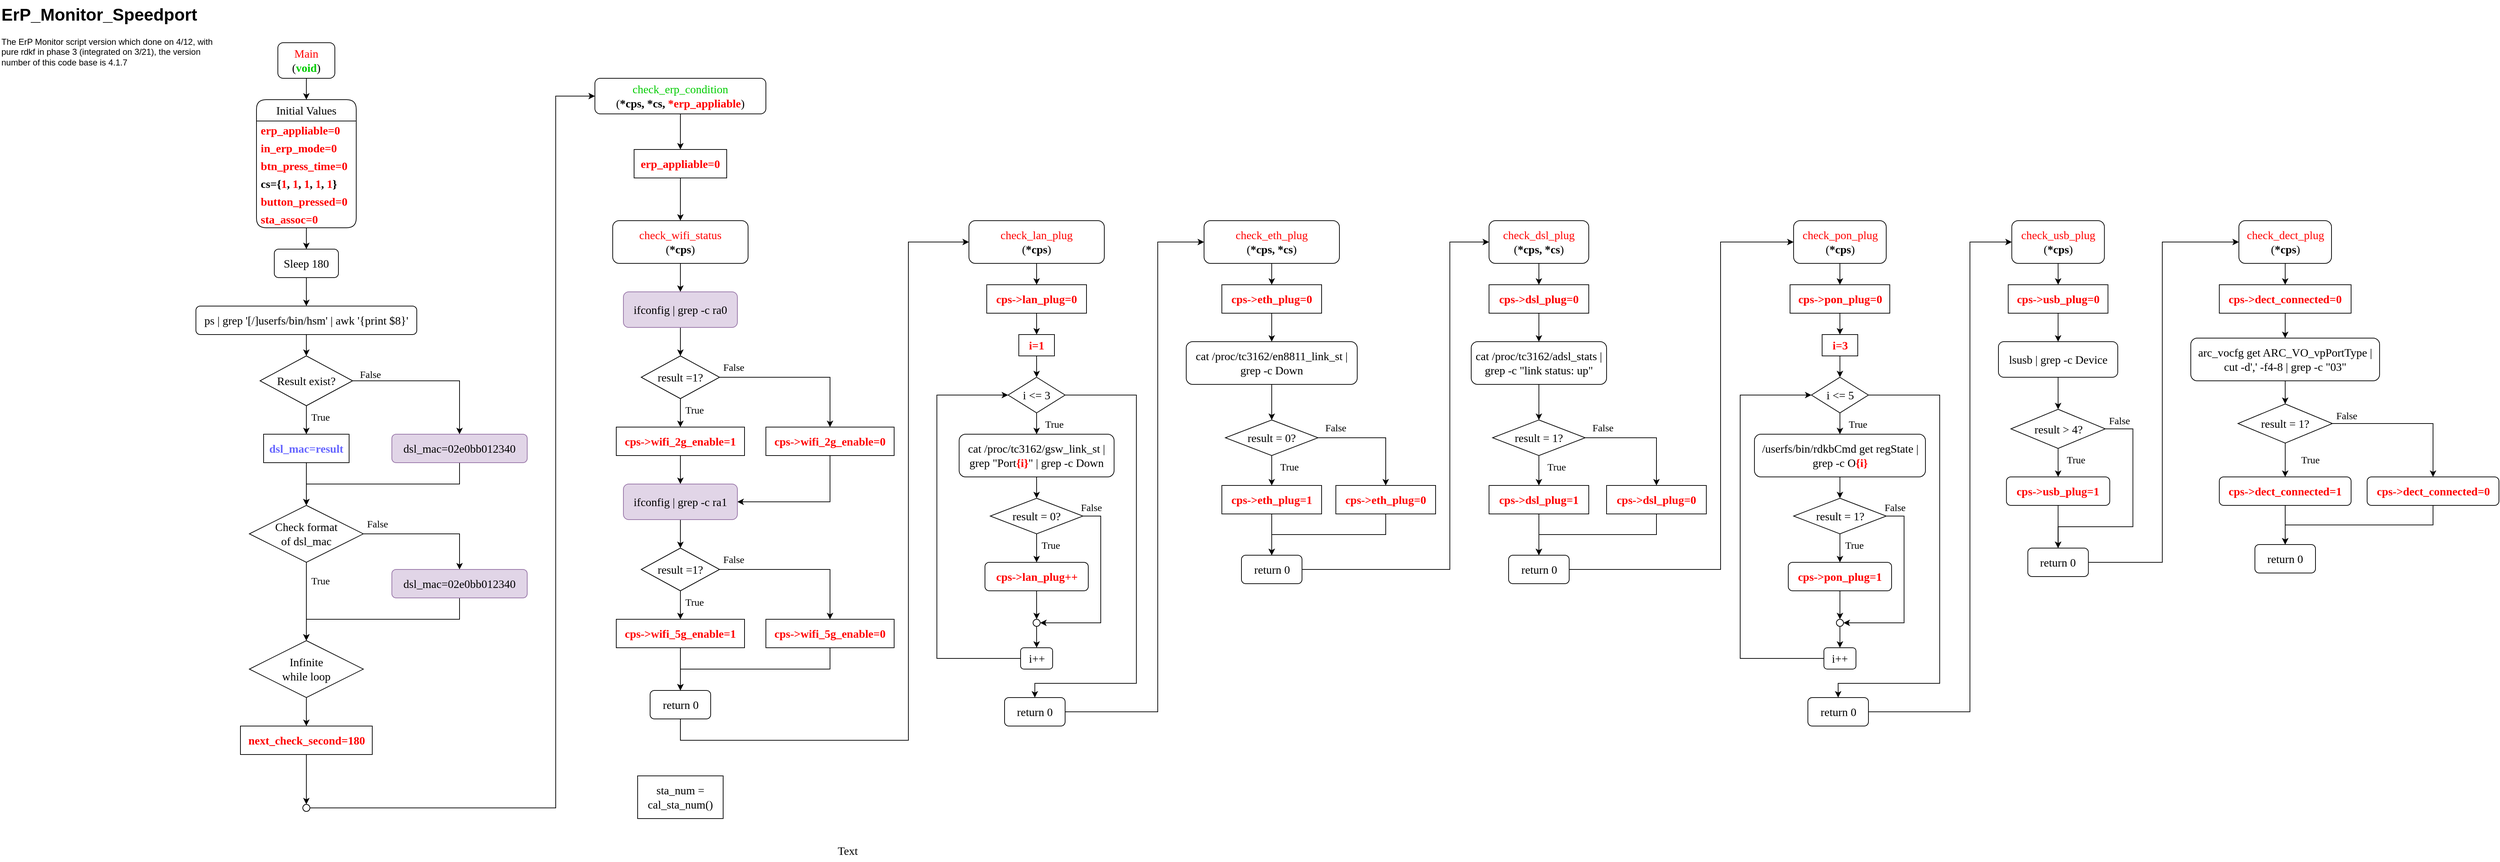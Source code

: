 <mxfile version="24.2.1" type="github">
  <diagram name="第1頁" id="Nsq2vE0gf4O-wGzf9qrE">
    <mxGraphModel dx="969" dy="571" grid="1" gridSize="10" guides="1" tooltips="1" connect="1" arrows="1" fold="1" page="1" pageScale="1" pageWidth="4000" pageHeight="4000" math="0" shadow="0">
      <root>
        <mxCell id="0" />
        <mxCell id="1" parent="0" />
        <mxCell id="mdeLrJrfzz5SEgivtXzU-1" value="&lt;h1 style=&quot;margin-top: 0px;&quot;&gt;ErP_Monitor_Speedport&lt;/h1&gt;&lt;p&gt;The ErP Monitor script version which done on 4/12, with pure rdkf in phase 3 (integrated on 3/21), the version number of this code base is 4.1.7&lt;/p&gt;" style="text;html=1;whiteSpace=wrap;overflow=hidden;rounded=0;" parent="1" vertex="1">
          <mxGeometry x="10" y="10" width="300" height="120" as="geometry" />
        </mxCell>
        <mxCell id="mdeLrJrfzz5SEgivtXzU-20" style="edgeStyle=orthogonalEdgeStyle;rounded=0;orthogonalLoop=1;jettySize=auto;html=1;entryX=0.5;entryY=0;entryDx=0;entryDy=0;fontFamily=Times New Roman;fontSize=16;fontColor=default;" parent="1" source="mdeLrJrfzz5SEgivtXzU-2" target="mdeLrJrfzz5SEgivtXzU-10" edge="1">
          <mxGeometry relative="1" as="geometry" />
        </mxCell>
        <mxCell id="mdeLrJrfzz5SEgivtXzU-2" value="&lt;font color=&quot;#ff0000&quot;&gt;Main&lt;br&gt;&lt;/font&gt;(&lt;b&gt;&lt;font color=&quot;#00cc00&quot;&gt;void&lt;/font&gt;&lt;/b&gt;)" style="rounded=1;whiteSpace=wrap;html=1;fillColor=none;fontFamily=Times New Roman;fontSize=16;" parent="1" vertex="1">
          <mxGeometry x="400" y="70" width="80" height="50" as="geometry" />
        </mxCell>
        <mxCell id="mdeLrJrfzz5SEgivtXzU-21" value="" style="edgeStyle=orthogonalEdgeStyle;rounded=0;orthogonalLoop=1;jettySize=auto;html=1;fontFamily=Times New Roman;fontSize=16;fontColor=default;" parent="1" source="mdeLrJrfzz5SEgivtXzU-10" target="mdeLrJrfzz5SEgivtXzU-18" edge="1">
          <mxGeometry relative="1" as="geometry" />
        </mxCell>
        <mxCell id="mdeLrJrfzz5SEgivtXzU-10" value="Initial Values" style="swimlane;fontStyle=0;childLayout=stackLayout;horizontal=1;startSize=30;horizontalStack=0;resizeParent=1;resizeParentMax=0;resizeLast=0;collapsible=1;marginBottom=0;whiteSpace=wrap;html=1;rounded=1;strokeColor=default;align=center;verticalAlign=middle;fontFamily=Times New Roman;fontSize=16;fontColor=default;fillColor=none;" parent="1" vertex="1">
          <mxGeometry x="370" y="150" width="140" height="180" as="geometry">
            <mxRectangle x="375" y="150" width="130" height="30" as="alternateBounds" />
          </mxGeometry>
        </mxCell>
        <mxCell id="mdeLrJrfzz5SEgivtXzU-11" value="&lt;b style=&quot;color: rgb(255, 0, 0);&quot;&gt;erp_appliable=0&lt;/b&gt;" style="text;strokeColor=none;fillColor=none;align=left;verticalAlign=middle;spacingLeft=4;spacingRight=4;overflow=hidden;points=[[0,0.5],[1,0.5]];portConstraint=eastwest;rotatable=0;whiteSpace=wrap;html=1;fontFamily=Times New Roman;fontSize=16;fontColor=default;" parent="mdeLrJrfzz5SEgivtXzU-10" vertex="1">
          <mxGeometry y="30" width="140" height="25" as="geometry" />
        </mxCell>
        <mxCell id="mdeLrJrfzz5SEgivtXzU-12" value="&lt;b style=&quot;color: rgb(255, 0, 0);&quot;&gt;in_erp_mode=0&lt;/b&gt;" style="text;strokeColor=none;fillColor=none;align=left;verticalAlign=middle;spacingLeft=4;spacingRight=4;overflow=hidden;points=[[0,0.5],[1,0.5]];portConstraint=eastwest;rotatable=0;whiteSpace=wrap;html=1;fontFamily=Times New Roman;fontSize=16;fontColor=default;" parent="mdeLrJrfzz5SEgivtXzU-10" vertex="1">
          <mxGeometry y="55" width="140" height="25" as="geometry" />
        </mxCell>
        <mxCell id="mdeLrJrfzz5SEgivtXzU-13" value="&lt;b style=&quot;color: rgb(255, 0, 0);&quot;&gt;btn_press_time=0&lt;/b&gt;" style="text;strokeColor=none;fillColor=none;align=left;verticalAlign=middle;spacingLeft=4;spacingRight=4;overflow=hidden;points=[[0,0.5],[1,0.5]];portConstraint=eastwest;rotatable=0;whiteSpace=wrap;html=1;fontFamily=Times New Roman;fontSize=16;fontColor=default;" parent="mdeLrJrfzz5SEgivtXzU-10" vertex="1">
          <mxGeometry y="80" width="140" height="25" as="geometry" />
        </mxCell>
        <mxCell id="mdeLrJrfzz5SEgivtXzU-16" value="&lt;div&gt;&lt;b&gt;cs={&lt;/b&gt;&lt;font color=&quot;#ff0000&quot;&gt;&lt;b&gt;1&lt;/b&gt;&lt;/font&gt;&lt;b&gt;,&lt;/b&gt;&amp;nbsp;&lt;b style=&quot;color: rgb(255, 0, 0);&quot;&gt;1&lt;/b&gt;&lt;b&gt;,&amp;nbsp;&lt;/b&gt;&lt;b style=&quot;color: rgb(255, 0, 0);&quot;&gt;1&lt;/b&gt;&lt;b&gt;,&lt;/b&gt;&amp;nbsp;&lt;b style=&quot;color: rgb(255, 0, 0);&quot;&gt;1&lt;/b&gt;&lt;b&gt;,&lt;/b&gt;&amp;nbsp;&lt;b style=&quot;color: rgb(255, 0, 0);&quot;&gt;1&lt;/b&gt;&lt;b&gt;}&lt;/b&gt;&lt;/div&gt;" style="text;strokeColor=none;fillColor=none;align=left;verticalAlign=middle;spacingLeft=4;spacingRight=4;overflow=hidden;points=[[0,0.5],[1,0.5]];portConstraint=eastwest;rotatable=0;whiteSpace=wrap;html=1;fontFamily=Times New Roman;fontSize=16;fontColor=default;" parent="mdeLrJrfzz5SEgivtXzU-10" vertex="1">
          <mxGeometry y="105" width="140" height="25" as="geometry" />
        </mxCell>
        <mxCell id="mdeLrJrfzz5SEgivtXzU-15" value="&lt;b&gt;&lt;font color=&quot;#ff0000&quot;&gt;button_pressed=0&lt;/font&gt;&lt;/b&gt;" style="text;strokeColor=none;fillColor=none;align=left;verticalAlign=middle;spacingLeft=4;spacingRight=4;overflow=hidden;points=[[0,0.5],[1,0.5]];portConstraint=eastwest;rotatable=0;whiteSpace=wrap;html=1;fontFamily=Times New Roman;fontSize=16;fontColor=default;" parent="mdeLrJrfzz5SEgivtXzU-10" vertex="1">
          <mxGeometry y="130" width="140" height="25" as="geometry" />
        </mxCell>
        <mxCell id="mdeLrJrfzz5SEgivtXzU-14" value="&lt;b&gt;&lt;font color=&quot;#ff0000&quot;&gt;sta_assoc=0&lt;/font&gt;&lt;/b&gt;" style="text;strokeColor=none;fillColor=none;align=left;verticalAlign=middle;spacingLeft=4;spacingRight=4;overflow=hidden;points=[[0,0.5],[1,0.5]];portConstraint=eastwest;rotatable=0;whiteSpace=wrap;html=1;fontFamily=Times New Roman;fontSize=16;fontColor=default;" parent="mdeLrJrfzz5SEgivtXzU-10" vertex="1">
          <mxGeometry y="155" width="140" height="25" as="geometry" />
        </mxCell>
        <mxCell id="mdeLrJrfzz5SEgivtXzU-25" style="edgeStyle=orthogonalEdgeStyle;rounded=0;orthogonalLoop=1;jettySize=auto;html=1;fontFamily=Times New Roman;fontSize=16;fontColor=default;" parent="1" source="mdeLrJrfzz5SEgivtXzU-18" target="mdeLrJrfzz5SEgivtXzU-22" edge="1">
          <mxGeometry relative="1" as="geometry" />
        </mxCell>
        <mxCell id="mdeLrJrfzz5SEgivtXzU-18" value="Sleep 180" style="rounded=1;whiteSpace=wrap;html=1;strokeColor=default;align=center;verticalAlign=middle;fontFamily=Times New Roman;fontSize=16;fontColor=default;fillColor=none;" parent="1" vertex="1">
          <mxGeometry x="395" y="360" width="90" height="40" as="geometry" />
        </mxCell>
        <mxCell id="mdeLrJrfzz5SEgivtXzU-26" style="edgeStyle=orthogonalEdgeStyle;rounded=0;orthogonalLoop=1;jettySize=auto;html=1;fontFamily=Times New Roman;fontSize=16;fontColor=default;" parent="1" source="mdeLrJrfzz5SEgivtXzU-22" target="mdeLrJrfzz5SEgivtXzU-23" edge="1">
          <mxGeometry relative="1" as="geometry" />
        </mxCell>
        <mxCell id="mdeLrJrfzz5SEgivtXzU-22" value="ps | grep &#39;[/]userfs/bin/hsm&#39; | awk &#39;{print $8}&#39;" style="rounded=1;whiteSpace=wrap;html=1;strokeColor=default;align=center;verticalAlign=middle;fontFamily=Times New Roman;fontSize=16;fontColor=default;fillColor=none;" parent="1" vertex="1">
          <mxGeometry x="285" y="440" width="310" height="40" as="geometry" />
        </mxCell>
        <mxCell id="mdeLrJrfzz5SEgivtXzU-29" value="" style="edgeStyle=orthogonalEdgeStyle;rounded=0;orthogonalLoop=1;jettySize=auto;html=1;fontFamily=Times New Roman;fontSize=16;fontColor=default;" parent="1" source="mdeLrJrfzz5SEgivtXzU-23" target="mdeLrJrfzz5SEgivtXzU-27" edge="1">
          <mxGeometry relative="1" as="geometry" />
        </mxCell>
        <mxCell id="mdeLrJrfzz5SEgivtXzU-30" style="edgeStyle=orthogonalEdgeStyle;rounded=0;orthogonalLoop=1;jettySize=auto;html=1;entryX=0.5;entryY=0;entryDx=0;entryDy=0;fontFamily=Times New Roman;fontSize=16;fontColor=default;" parent="1" source="mdeLrJrfzz5SEgivtXzU-23" target="mdeLrJrfzz5SEgivtXzU-28" edge="1">
          <mxGeometry relative="1" as="geometry" />
        </mxCell>
        <mxCell id="mdeLrJrfzz5SEgivtXzU-23" value="Result exist?" style="rhombus;whiteSpace=wrap;html=1;rounded=0;strokeColor=default;align=center;verticalAlign=middle;fontFamily=Times New Roman;fontSize=16;fontColor=default;fillColor=none;" parent="1" vertex="1">
          <mxGeometry x="375" y="510" width="130" height="70" as="geometry" />
        </mxCell>
        <mxCell id="mdeLrJrfzz5SEgivtXzU-34" style="edgeStyle=orthogonalEdgeStyle;rounded=0;orthogonalLoop=1;jettySize=auto;html=1;fontFamily=Times New Roman;fontSize=16;fontColor=default;" parent="1" source="mdeLrJrfzz5SEgivtXzU-27" target="mdeLrJrfzz5SEgivtXzU-33" edge="1">
          <mxGeometry relative="1" as="geometry" />
        </mxCell>
        <mxCell id="mdeLrJrfzz5SEgivtXzU-27" value="&lt;b&gt;&lt;font color=&quot;#6666ff&quot;&gt;dsl_mac=result&lt;/font&gt;&lt;/b&gt;" style="rounded=0;whiteSpace=wrap;html=1;strokeColor=default;align=center;verticalAlign=middle;fontFamily=Times New Roman;fontSize=16;fontColor=default;fillColor=none;" parent="1" vertex="1">
          <mxGeometry x="380" y="620" width="120" height="40" as="geometry" />
        </mxCell>
        <mxCell id="mdeLrJrfzz5SEgivtXzU-40" style="edgeStyle=orthogonalEdgeStyle;rounded=0;orthogonalLoop=1;jettySize=auto;html=1;exitX=0.5;exitY=1;exitDx=0;exitDy=0;entryX=0.5;entryY=0;entryDx=0;entryDy=0;fontFamily=Times New Roman;fontSize=16;fontColor=default;" parent="1" source="mdeLrJrfzz5SEgivtXzU-28" target="mdeLrJrfzz5SEgivtXzU-33" edge="1">
          <mxGeometry relative="1" as="geometry" />
        </mxCell>
        <mxCell id="mdeLrJrfzz5SEgivtXzU-28" value="dsl_mac=02e0bb012340" style="rounded=1;whiteSpace=wrap;html=1;strokeColor=#9673a6;align=center;verticalAlign=middle;fontFamily=Times New Roman;fontSize=16;fillColor=#e1d5e7;" parent="1" vertex="1">
          <mxGeometry x="560" y="620" width="190" height="40" as="geometry" />
        </mxCell>
        <mxCell id="mdeLrJrfzz5SEgivtXzU-31" value="&lt;font style=&quot;font-size: 14px;&quot;&gt;True&lt;/font&gt;" style="text;html=1;align=center;verticalAlign=middle;whiteSpace=wrap;rounded=0;fontFamily=Times New Roman;fontSize=16;fontColor=default;" parent="1" vertex="1">
          <mxGeometry x="440" y="580" width="40" height="30" as="geometry" />
        </mxCell>
        <mxCell id="mdeLrJrfzz5SEgivtXzU-32" value="&lt;font style=&quot;font-size: 14px;&quot;&gt;False&lt;/font&gt;" style="text;html=1;align=center;verticalAlign=middle;whiteSpace=wrap;rounded=0;fontFamily=Times New Roman;fontSize=16;fontColor=default;" parent="1" vertex="1">
          <mxGeometry x="510" y="520" width="40" height="30" as="geometry" />
        </mxCell>
        <mxCell id="mdeLrJrfzz5SEgivtXzU-37" value="" style="edgeStyle=orthogonalEdgeStyle;rounded=0;orthogonalLoop=1;jettySize=auto;html=1;fontFamily=Times New Roman;fontSize=16;fontColor=default;" parent="1" source="mdeLrJrfzz5SEgivtXzU-33" target="mdeLrJrfzz5SEgivtXzU-36" edge="1">
          <mxGeometry relative="1" as="geometry" />
        </mxCell>
        <mxCell id="mdeLrJrfzz5SEgivtXzU-39" style="edgeStyle=orthogonalEdgeStyle;rounded=0;orthogonalLoop=1;jettySize=auto;html=1;exitX=1;exitY=0.5;exitDx=0;exitDy=0;fontFamily=Times New Roman;fontSize=16;fontColor=default;" parent="1" source="mdeLrJrfzz5SEgivtXzU-33" target="mdeLrJrfzz5SEgivtXzU-38" edge="1">
          <mxGeometry relative="1" as="geometry" />
        </mxCell>
        <mxCell id="mdeLrJrfzz5SEgivtXzU-33" value="Check format&lt;div&gt;of dsl_mac&lt;/div&gt;" style="rhombus;whiteSpace=wrap;html=1;rounded=0;strokeColor=default;align=center;verticalAlign=middle;fontFamily=Times New Roman;fontSize=16;fontColor=default;fillColor=none;" parent="1" vertex="1">
          <mxGeometry x="360" y="720" width="160" height="80" as="geometry" />
        </mxCell>
        <mxCell id="mdeLrJrfzz5SEgivtXzU-46" value="" style="edgeStyle=orthogonalEdgeStyle;rounded=0;orthogonalLoop=1;jettySize=auto;html=1;fontFamily=Times New Roman;fontSize=16;fontColor=default;" parent="1" source="mdeLrJrfzz5SEgivtXzU-36" target="mdeLrJrfzz5SEgivtXzU-44" edge="1">
          <mxGeometry relative="1" as="geometry" />
        </mxCell>
        <mxCell id="mdeLrJrfzz5SEgivtXzU-36" value="Infinite&lt;div&gt;while loop&lt;/div&gt;" style="rhombus;whiteSpace=wrap;html=1;rounded=0;strokeColor=default;align=center;verticalAlign=middle;fontFamily=Times New Roman;fontSize=16;fontColor=default;fillColor=none;" parent="1" vertex="1">
          <mxGeometry x="360" y="910" width="160" height="80" as="geometry" />
        </mxCell>
        <mxCell id="mdeLrJrfzz5SEgivtXzU-43" style="edgeStyle=orthogonalEdgeStyle;rounded=0;orthogonalLoop=1;jettySize=auto;html=1;exitX=0.5;exitY=1;exitDx=0;exitDy=0;entryX=0.5;entryY=0;entryDx=0;entryDy=0;fontFamily=Times New Roman;fontSize=16;fontColor=default;" parent="1" source="mdeLrJrfzz5SEgivtXzU-38" target="mdeLrJrfzz5SEgivtXzU-36" edge="1">
          <mxGeometry relative="1" as="geometry" />
        </mxCell>
        <mxCell id="mdeLrJrfzz5SEgivtXzU-38" value="dsl_mac=02e0bb012340" style="rounded=1;whiteSpace=wrap;html=1;strokeColor=#9673a6;align=center;verticalAlign=middle;fontFamily=Times New Roman;fontSize=16;fillColor=#e1d5e7;" parent="1" vertex="1">
          <mxGeometry x="560" y="810" width="190" height="40" as="geometry" />
        </mxCell>
        <mxCell id="mdeLrJrfzz5SEgivtXzU-41" value="&lt;font style=&quot;font-size: 14px;&quot;&gt;False&lt;/font&gt;" style="text;html=1;align=center;verticalAlign=middle;whiteSpace=wrap;rounded=0;fontFamily=Times New Roman;fontSize=16;fontColor=default;" parent="1" vertex="1">
          <mxGeometry x="520" y="730" width="40" height="30" as="geometry" />
        </mxCell>
        <mxCell id="mdeLrJrfzz5SEgivtXzU-42" value="&lt;font style=&quot;font-size: 14px;&quot;&gt;True&lt;/font&gt;" style="text;html=1;align=center;verticalAlign=middle;whiteSpace=wrap;rounded=0;fontFamily=Times New Roman;fontSize=16;fontColor=default;" parent="1" vertex="1">
          <mxGeometry x="440" y="810" width="40" height="30" as="geometry" />
        </mxCell>
        <mxCell id="mdeLrJrfzz5SEgivtXzU-47" value="" style="edgeStyle=orthogonalEdgeStyle;rounded=0;orthogonalLoop=1;jettySize=auto;html=1;fontFamily=Times New Roman;fontSize=16;fontColor=default;" parent="1" source="mdeLrJrfzz5SEgivtXzU-44" target="mdeLrJrfzz5SEgivtXzU-45" edge="1">
          <mxGeometry relative="1" as="geometry" />
        </mxCell>
        <mxCell id="mdeLrJrfzz5SEgivtXzU-44" value="&lt;b&gt;&lt;font color=&quot;#ff0000&quot;&gt;next_check_second=180&lt;/font&gt;&lt;/b&gt;" style="rounded=0;whiteSpace=wrap;html=1;strokeColor=default;align=center;verticalAlign=middle;fontFamily=Times New Roman;fontSize=16;fontColor=default;fillColor=none;" parent="1" vertex="1">
          <mxGeometry x="347.5" y="1030" width="185" height="40" as="geometry" />
        </mxCell>
        <mxCell id="mdeLrJrfzz5SEgivtXzU-75" style="edgeStyle=orthogonalEdgeStyle;rounded=0;orthogonalLoop=1;jettySize=auto;html=1;entryX=0;entryY=0.5;entryDx=0;entryDy=0;fontFamily=Times New Roman;fontSize=16;fontColor=default;" parent="1" source="mdeLrJrfzz5SEgivtXzU-45" target="mdeLrJrfzz5SEgivtXzU-48" edge="1">
          <mxGeometry relative="1" as="geometry">
            <Array as="points">
              <mxPoint x="790" y="1145" />
              <mxPoint x="790" y="145" />
            </Array>
          </mxGeometry>
        </mxCell>
        <mxCell id="mdeLrJrfzz5SEgivtXzU-45" value="" style="ellipse;whiteSpace=wrap;html=1;aspect=fixed;rounded=0;strokeColor=default;align=center;verticalAlign=middle;fontFamily=Times New Roman;fontSize=16;fontColor=default;fillColor=none;" parent="1" vertex="1">
          <mxGeometry x="435" y="1140" width="10" height="10" as="geometry" />
        </mxCell>
        <mxCell id="DTvxYJGvdN0PS6yqOT3r-72" value="" style="edgeStyle=orthogonalEdgeStyle;rounded=0;orthogonalLoop=1;jettySize=auto;html=1;fontFamily=Helvetica;fontSize=12;fontColor=default;" edge="1" parent="1" source="mdeLrJrfzz5SEgivtXzU-48" target="DTvxYJGvdN0PS6yqOT3r-71">
          <mxGeometry relative="1" as="geometry" />
        </mxCell>
        <mxCell id="mdeLrJrfzz5SEgivtXzU-48" value="&lt;font color=&quot;#00cc00&quot;&gt;check_erp_condition&lt;/font&gt;&lt;br&gt;(&lt;b&gt;*cps, *cs, &lt;font color=&quot;#ff0000&quot;&gt;*erp_appliable&lt;/font&gt;&lt;/b&gt;)" style="rounded=1;whiteSpace=wrap;html=1;fillColor=none;fontFamily=Times New Roman;fontSize=16;" parent="1" vertex="1">
          <mxGeometry x="845" y="120" width="240" height="50" as="geometry" />
        </mxCell>
        <mxCell id="mdeLrJrfzz5SEgivtXzU-58" value="" style="edgeStyle=orthogonalEdgeStyle;rounded=0;orthogonalLoop=1;jettySize=auto;html=1;fontFamily=Times New Roman;fontSize=16;fontColor=default;" parent="1" source="mdeLrJrfzz5SEgivtXzU-49" target="mdeLrJrfzz5SEgivtXzU-50" edge="1">
          <mxGeometry relative="1" as="geometry" />
        </mxCell>
        <mxCell id="mdeLrJrfzz5SEgivtXzU-49" value="&lt;font color=&quot;#ff0000&quot;&gt;check_wifi_status&lt;/font&gt;&lt;div&gt;(&lt;b&gt;*cps&lt;/b&gt;)&lt;/div&gt;" style="rounded=1;whiteSpace=wrap;html=1;strokeColor=default;align=center;verticalAlign=middle;fontFamily=Times New Roman;fontSize=16;fontColor=default;fillColor=none;" parent="1" vertex="1">
          <mxGeometry x="870" y="320" width="190" height="60" as="geometry" />
        </mxCell>
        <mxCell id="mdeLrJrfzz5SEgivtXzU-59" value="" style="edgeStyle=orthogonalEdgeStyle;rounded=0;orthogonalLoop=1;jettySize=auto;html=1;fontFamily=Times New Roman;fontSize=16;fontColor=default;" parent="1" source="mdeLrJrfzz5SEgivtXzU-50" target="mdeLrJrfzz5SEgivtXzU-51" edge="1">
          <mxGeometry relative="1" as="geometry" />
        </mxCell>
        <mxCell id="mdeLrJrfzz5SEgivtXzU-50" value="ifconfig | grep -c ra0" style="rounded=1;whiteSpace=wrap;html=1;strokeColor=#9673a6;align=center;verticalAlign=middle;fontFamily=Times New Roman;fontSize=16;fillColor=#e1d5e7;" parent="1" vertex="1">
          <mxGeometry x="885" y="420" width="160" height="50" as="geometry" />
        </mxCell>
        <mxCell id="mdeLrJrfzz5SEgivtXzU-55" value="" style="edgeStyle=orthogonalEdgeStyle;rounded=0;orthogonalLoop=1;jettySize=auto;html=1;fontFamily=Times New Roman;fontSize=16;fontColor=default;" parent="1" source="mdeLrJrfzz5SEgivtXzU-51" target="mdeLrJrfzz5SEgivtXzU-53" edge="1">
          <mxGeometry relative="1" as="geometry" />
        </mxCell>
        <mxCell id="mdeLrJrfzz5SEgivtXzU-56" style="edgeStyle=orthogonalEdgeStyle;rounded=0;orthogonalLoop=1;jettySize=auto;html=1;exitX=1;exitY=0.5;exitDx=0;exitDy=0;entryX=0.5;entryY=0;entryDx=0;entryDy=0;fontFamily=Times New Roman;fontSize=16;fontColor=default;" parent="1" source="mdeLrJrfzz5SEgivtXzU-51" target="mdeLrJrfzz5SEgivtXzU-54" edge="1">
          <mxGeometry relative="1" as="geometry" />
        </mxCell>
        <mxCell id="mdeLrJrfzz5SEgivtXzU-51" value="result =1?" style="rhombus;whiteSpace=wrap;html=1;rounded=0;strokeColor=default;align=center;verticalAlign=middle;fontFamily=Times New Roman;fontSize=16;fontColor=default;fillColor=none;" parent="1" vertex="1">
          <mxGeometry x="910" y="510" width="110" height="60" as="geometry" />
        </mxCell>
        <mxCell id="mdeLrJrfzz5SEgivtXzU-72" value="" style="edgeStyle=orthogonalEdgeStyle;rounded=0;orthogonalLoop=1;jettySize=auto;html=1;fontFamily=Times New Roman;fontSize=16;fontColor=default;" parent="1" source="mdeLrJrfzz5SEgivtXzU-53" target="mdeLrJrfzz5SEgivtXzU-64" edge="1">
          <mxGeometry relative="1" as="geometry" />
        </mxCell>
        <mxCell id="mdeLrJrfzz5SEgivtXzU-53" value="&lt;font color=&quot;#ff0000&quot;&gt;&lt;b&gt;cps&lt;/b&gt;&lt;/font&gt;&lt;b&gt;&lt;font color=&quot;#ff0000&quot;&gt;&lt;font face=&quot;Lucida Console&quot;&gt;-&amp;gt;&lt;/font&gt;&lt;/font&gt;&lt;/b&gt;&lt;font color=&quot;#ff0000&quot;&gt;&lt;b&gt;wifi_2g_enable=1&lt;/b&gt;&lt;/font&gt;" style="rounded=0;whiteSpace=wrap;html=1;strokeColor=default;align=center;verticalAlign=middle;fontFamily=Times New Roman;fontSize=16;fontColor=default;fillColor=none;" parent="1" vertex="1">
          <mxGeometry x="875" y="610" width="180" height="40" as="geometry" />
        </mxCell>
        <mxCell id="mdeLrJrfzz5SEgivtXzU-112" style="edgeStyle=orthogonalEdgeStyle;rounded=0;orthogonalLoop=1;jettySize=auto;html=1;exitX=0.5;exitY=1;exitDx=0;exitDy=0;entryX=1;entryY=0.5;entryDx=0;entryDy=0;fontFamily=Times New Roman;fontSize=16;fontColor=default;" parent="1" source="mdeLrJrfzz5SEgivtXzU-54" target="mdeLrJrfzz5SEgivtXzU-64" edge="1">
          <mxGeometry relative="1" as="geometry" />
        </mxCell>
        <mxCell id="mdeLrJrfzz5SEgivtXzU-54" value="&lt;font color=&quot;#ff0000&quot;&gt;&lt;b&gt;cps&lt;/b&gt;&lt;/font&gt;&lt;b&gt;&lt;font color=&quot;#ff0000&quot;&gt;&lt;font face=&quot;Lucida Console&quot;&gt;-&amp;gt;&lt;/font&gt;&lt;/font&gt;&lt;/b&gt;&lt;font color=&quot;#ff0000&quot;&gt;&lt;b&gt;wifi_2g_enable=0&lt;/b&gt;&lt;/font&gt;" style="rounded=0;whiteSpace=wrap;html=1;strokeColor=default;align=center;verticalAlign=middle;fontFamily=Times New Roman;fontSize=16;fontColor=default;fillColor=none;" parent="1" vertex="1">
          <mxGeometry x="1085" y="610" width="180" height="40" as="geometry" />
        </mxCell>
        <mxCell id="mdeLrJrfzz5SEgivtXzU-60" value="&lt;font style=&quot;font-size: 14px;&quot;&gt;True&lt;/font&gt;" style="text;html=1;align=center;verticalAlign=middle;whiteSpace=wrap;rounded=0;fontFamily=Times New Roman;fontSize=16;fontColor=default;" parent="1" vertex="1">
          <mxGeometry x="965" y="570" width="40" height="30" as="geometry" />
        </mxCell>
        <mxCell id="mdeLrJrfzz5SEgivtXzU-61" value="&lt;font style=&quot;font-size: 14px;&quot;&gt;False&lt;/font&gt;" style="text;html=1;align=center;verticalAlign=middle;whiteSpace=wrap;rounded=0;fontFamily=Times New Roman;fontSize=16;fontColor=default;" parent="1" vertex="1">
          <mxGeometry x="1020" y="510" width="40" height="30" as="geometry" />
        </mxCell>
        <mxCell id="mdeLrJrfzz5SEgivtXzU-63" value="" style="edgeStyle=orthogonalEdgeStyle;rounded=0;orthogonalLoop=1;jettySize=auto;html=1;fontFamily=Times New Roman;fontSize=16;fontColor=default;" parent="1" source="mdeLrJrfzz5SEgivtXzU-64" target="mdeLrJrfzz5SEgivtXzU-67" edge="1">
          <mxGeometry relative="1" as="geometry" />
        </mxCell>
        <mxCell id="mdeLrJrfzz5SEgivtXzU-64" value="ifconfig | grep -c ra1" style="rounded=1;whiteSpace=wrap;html=1;strokeColor=#9673a6;align=center;verticalAlign=middle;fontFamily=Times New Roman;fontSize=16;fillColor=#e1d5e7;" parent="1" vertex="1">
          <mxGeometry x="885" y="690" width="160" height="50" as="geometry" />
        </mxCell>
        <mxCell id="mdeLrJrfzz5SEgivtXzU-65" value="" style="edgeStyle=orthogonalEdgeStyle;rounded=0;orthogonalLoop=1;jettySize=auto;html=1;fontFamily=Times New Roman;fontSize=16;fontColor=default;" parent="1" source="mdeLrJrfzz5SEgivtXzU-67" target="mdeLrJrfzz5SEgivtXzU-68" edge="1">
          <mxGeometry relative="1" as="geometry" />
        </mxCell>
        <mxCell id="mdeLrJrfzz5SEgivtXzU-66" style="edgeStyle=orthogonalEdgeStyle;rounded=0;orthogonalLoop=1;jettySize=auto;html=1;exitX=1;exitY=0.5;exitDx=0;exitDy=0;entryX=0.5;entryY=0;entryDx=0;entryDy=0;fontFamily=Times New Roman;fontSize=16;fontColor=default;" parent="1" source="mdeLrJrfzz5SEgivtXzU-67" target="mdeLrJrfzz5SEgivtXzU-69" edge="1">
          <mxGeometry relative="1" as="geometry" />
        </mxCell>
        <mxCell id="mdeLrJrfzz5SEgivtXzU-67" value="result =1?" style="rhombus;whiteSpace=wrap;html=1;rounded=0;strokeColor=default;align=center;verticalAlign=middle;fontFamily=Times New Roman;fontSize=16;fontColor=default;fillColor=none;" parent="1" vertex="1">
          <mxGeometry x="910" y="780" width="110" height="60" as="geometry" />
        </mxCell>
        <mxCell id="mdeLrJrfzz5SEgivtXzU-77" value="" style="edgeStyle=orthogonalEdgeStyle;rounded=0;orthogonalLoop=1;jettySize=auto;html=1;fontFamily=Times New Roman;fontSize=16;fontColor=default;" parent="1" source="mdeLrJrfzz5SEgivtXzU-68" target="mdeLrJrfzz5SEgivtXzU-76" edge="1">
          <mxGeometry relative="1" as="geometry" />
        </mxCell>
        <mxCell id="mdeLrJrfzz5SEgivtXzU-68" value="&lt;font color=&quot;#ff0000&quot;&gt;&lt;b&gt;cps&lt;/b&gt;&lt;/font&gt;&lt;b&gt;&lt;font color=&quot;#ff0000&quot;&gt;&lt;font face=&quot;Lucida Console&quot;&gt;-&amp;gt;&lt;/font&gt;&lt;/font&gt;&lt;/b&gt;&lt;font color=&quot;#ff0000&quot;&gt;&lt;b&gt;wifi_5g_enable=1&lt;/b&gt;&lt;/font&gt;" style="rounded=0;whiteSpace=wrap;html=1;strokeColor=default;align=center;verticalAlign=middle;fontFamily=Times New Roman;fontSize=16;fontColor=default;fillColor=none;" parent="1" vertex="1">
          <mxGeometry x="875" y="880" width="180" height="40" as="geometry" />
        </mxCell>
        <mxCell id="mdeLrJrfzz5SEgivtXzU-78" style="edgeStyle=orthogonalEdgeStyle;rounded=0;orthogonalLoop=1;jettySize=auto;html=1;exitX=0.5;exitY=1;exitDx=0;exitDy=0;entryX=0.5;entryY=0;entryDx=0;entryDy=0;fontFamily=Times New Roman;fontSize=16;fontColor=default;" parent="1" source="mdeLrJrfzz5SEgivtXzU-69" target="mdeLrJrfzz5SEgivtXzU-76" edge="1">
          <mxGeometry relative="1" as="geometry" />
        </mxCell>
        <mxCell id="mdeLrJrfzz5SEgivtXzU-69" value="&lt;font color=&quot;#ff0000&quot;&gt;&lt;b&gt;cps&lt;/b&gt;&lt;/font&gt;&lt;b&gt;&lt;font color=&quot;#ff0000&quot;&gt;&lt;font face=&quot;Lucida Console&quot;&gt;-&amp;gt;&lt;/font&gt;&lt;/font&gt;&lt;/b&gt;&lt;font color=&quot;#ff0000&quot;&gt;&lt;b&gt;wifi_5g_enable=0&lt;/b&gt;&lt;/font&gt;" style="rounded=0;whiteSpace=wrap;html=1;strokeColor=default;align=center;verticalAlign=middle;fontFamily=Times New Roman;fontSize=16;fontColor=default;fillColor=none;" parent="1" vertex="1">
          <mxGeometry x="1085" y="880" width="180" height="40" as="geometry" />
        </mxCell>
        <mxCell id="mdeLrJrfzz5SEgivtXzU-70" value="&lt;font style=&quot;font-size: 14px;&quot;&gt;True&lt;/font&gt;" style="text;html=1;align=center;verticalAlign=middle;whiteSpace=wrap;rounded=0;fontFamily=Times New Roman;fontSize=16;fontColor=default;" parent="1" vertex="1">
          <mxGeometry x="965" y="840" width="40" height="30" as="geometry" />
        </mxCell>
        <mxCell id="mdeLrJrfzz5SEgivtXzU-71" value="&lt;font style=&quot;font-size: 14px;&quot;&gt;False&lt;/font&gt;" style="text;html=1;align=center;verticalAlign=middle;whiteSpace=wrap;rounded=0;fontFamily=Times New Roman;fontSize=16;fontColor=default;" parent="1" vertex="1">
          <mxGeometry x="1020" y="780" width="40" height="30" as="geometry" />
        </mxCell>
        <mxCell id="mdeLrJrfzz5SEgivtXzU-106" style="edgeStyle=orthogonalEdgeStyle;rounded=0;orthogonalLoop=1;jettySize=auto;html=1;exitX=0.5;exitY=1;exitDx=0;exitDy=0;entryX=0;entryY=0.5;entryDx=0;entryDy=0;fontFamily=Times New Roman;fontSize=16;fontColor=default;" parent="1" source="mdeLrJrfzz5SEgivtXzU-76" target="mdeLrJrfzz5SEgivtXzU-79" edge="1">
          <mxGeometry relative="1" as="geometry">
            <Array as="points">
              <mxPoint x="965" y="1050" />
              <mxPoint x="1285" y="1050" />
              <mxPoint x="1285" y="350" />
            </Array>
          </mxGeometry>
        </mxCell>
        <mxCell id="mdeLrJrfzz5SEgivtXzU-76" value="return 0" style="rounded=1;whiteSpace=wrap;html=1;strokeColor=default;align=center;verticalAlign=middle;fontFamily=Times New Roman;fontSize=16;fontColor=default;fillColor=none;" parent="1" vertex="1">
          <mxGeometry x="922.5" y="980" width="85" height="40" as="geometry" />
        </mxCell>
        <mxCell id="mdeLrJrfzz5SEgivtXzU-149" style="edgeStyle=orthogonalEdgeStyle;rounded=0;orthogonalLoop=1;jettySize=auto;html=1;exitX=0.5;exitY=1;exitDx=0;exitDy=0;entryX=0.5;entryY=0;entryDx=0;entryDy=0;fontFamily=Times New Roman;fontSize=16;fontColor=default;" parent="1" source="mdeLrJrfzz5SEgivtXzU-79" target="mdeLrJrfzz5SEgivtXzU-148" edge="1">
          <mxGeometry relative="1" as="geometry" />
        </mxCell>
        <mxCell id="mdeLrJrfzz5SEgivtXzU-79" value="&lt;font color=&quot;#ff0000&quot;&gt;check_lan_plug&lt;/font&gt;&lt;br&gt;&lt;div&gt;(&lt;b&gt;*cps&lt;/b&gt;)&lt;/div&gt;" style="rounded=1;whiteSpace=wrap;html=1;strokeColor=default;align=center;verticalAlign=middle;fontFamily=Times New Roman;fontSize=16;fontColor=default;fillColor=none;" parent="1" vertex="1">
          <mxGeometry x="1370" y="320" width="190" height="60" as="geometry" />
        </mxCell>
        <mxCell id="mdeLrJrfzz5SEgivtXzU-91" style="edgeStyle=orthogonalEdgeStyle;rounded=0;orthogonalLoop=1;jettySize=auto;html=1;exitX=0.5;exitY=1;exitDx=0;exitDy=0;entryX=0.5;entryY=0;entryDx=0;entryDy=0;fontFamily=Times New Roman;fontSize=16;fontColor=default;" parent="1" source="mdeLrJrfzz5SEgivtXzU-80" target="mdeLrJrfzz5SEgivtXzU-82" edge="1">
          <mxGeometry relative="1" as="geometry" />
        </mxCell>
        <mxCell id="mdeLrJrfzz5SEgivtXzU-151" style="edgeStyle=orthogonalEdgeStyle;rounded=0;orthogonalLoop=1;jettySize=auto;html=1;exitX=1;exitY=0.5;exitDx=0;exitDy=0;entryX=0.5;entryY=0;entryDx=0;entryDy=0;fontFamily=Times New Roman;fontSize=16;fontColor=default;" parent="1" source="mdeLrJrfzz5SEgivtXzU-80" target="mdeLrJrfzz5SEgivtXzU-103" edge="1">
          <mxGeometry relative="1" as="geometry">
            <Array as="points">
              <mxPoint x="1605" y="565" />
              <mxPoint x="1605" y="970" />
              <mxPoint x="1463" y="970" />
            </Array>
          </mxGeometry>
        </mxCell>
        <mxCell id="mdeLrJrfzz5SEgivtXzU-80" value="i &amp;lt;= 3" style="rhombus;whiteSpace=wrap;html=1;rounded=0;strokeColor=default;align=center;verticalAlign=middle;fontFamily=Times New Roman;fontSize=16;fontColor=default;fillColor=none;" parent="1" vertex="1">
          <mxGeometry x="1425" y="540" width="80" height="50" as="geometry" />
        </mxCell>
        <mxCell id="mdeLrJrfzz5SEgivtXzU-90" style="edgeStyle=orthogonalEdgeStyle;rounded=0;orthogonalLoop=1;jettySize=auto;html=1;exitX=0.5;exitY=1;exitDx=0;exitDy=0;entryX=0.5;entryY=0;entryDx=0;entryDy=0;fontFamily=Times New Roman;fontSize=16;fontColor=default;" parent="1" source="mdeLrJrfzz5SEgivtXzU-81" target="mdeLrJrfzz5SEgivtXzU-80" edge="1">
          <mxGeometry relative="1" as="geometry" />
        </mxCell>
        <mxCell id="mdeLrJrfzz5SEgivtXzU-81" value="&lt;b&gt;&lt;font color=&quot;#ff0000&quot;&gt;i=1&lt;/font&gt;&lt;/b&gt;" style="rounded=0;whiteSpace=wrap;html=1;strokeColor=default;align=center;verticalAlign=middle;fontFamily=Times New Roman;fontSize=16;fontColor=default;fillColor=none;" parent="1" vertex="1">
          <mxGeometry x="1440" y="480" width="50" height="30" as="geometry" />
        </mxCell>
        <mxCell id="mdeLrJrfzz5SEgivtXzU-92" style="edgeStyle=orthogonalEdgeStyle;rounded=0;orthogonalLoop=1;jettySize=auto;html=1;exitX=0.5;exitY=1;exitDx=0;exitDy=0;entryX=0.5;entryY=0;entryDx=0;entryDy=0;fontFamily=Times New Roman;fontSize=16;fontColor=default;" parent="1" source="mdeLrJrfzz5SEgivtXzU-82" target="mdeLrJrfzz5SEgivtXzU-83" edge="1">
          <mxGeometry relative="1" as="geometry" />
        </mxCell>
        <mxCell id="mdeLrJrfzz5SEgivtXzU-82" value="cat /proc/tc3162/gsw_link_st&lt;span style=&quot;background-color: initial;&quot;&gt;&amp;nbsp;| grep &quot;Port&lt;/span&gt;&lt;b style=&quot;background-color: initial;&quot;&gt;&lt;font color=&quot;#ff0000&quot;&gt;{i}&lt;/font&gt;&lt;/b&gt;&lt;span style=&quot;background-color: initial;&quot;&gt;&quot; | grep -c Down&lt;/span&gt;" style="rounded=1;whiteSpace=wrap;html=1;strokeColor=default;align=center;verticalAlign=middle;fontFamily=Times New Roman;fontSize=16;fontColor=default;fillColor=none;" parent="1" vertex="1">
          <mxGeometry x="1356.25" y="620" width="217.5" height="60" as="geometry" />
        </mxCell>
        <mxCell id="mdeLrJrfzz5SEgivtXzU-86" value="" style="edgeStyle=orthogonalEdgeStyle;rounded=0;orthogonalLoop=1;jettySize=auto;html=1;fontFamily=Times New Roman;fontSize=16;fontColor=default;" parent="1" source="mdeLrJrfzz5SEgivtXzU-83" target="mdeLrJrfzz5SEgivtXzU-85" edge="1">
          <mxGeometry relative="1" as="geometry" />
        </mxCell>
        <mxCell id="mdeLrJrfzz5SEgivtXzU-94" style="edgeStyle=orthogonalEdgeStyle;rounded=0;orthogonalLoop=1;jettySize=auto;html=1;exitX=1;exitY=0.5;exitDx=0;exitDy=0;entryX=1;entryY=0.5;entryDx=0;entryDy=0;fontFamily=Times New Roman;fontSize=16;fontColor=default;" parent="1" source="mdeLrJrfzz5SEgivtXzU-83" target="mdeLrJrfzz5SEgivtXzU-84" edge="1">
          <mxGeometry relative="1" as="geometry">
            <Array as="points">
              <mxPoint x="1555" y="735" />
              <mxPoint x="1555" y="885" />
            </Array>
          </mxGeometry>
        </mxCell>
        <mxCell id="mdeLrJrfzz5SEgivtXzU-83" value="result = 0?" style="rhombus;whiteSpace=wrap;html=1;rounded=0;strokeColor=default;align=center;verticalAlign=middle;fontFamily=Times New Roman;fontSize=16;fontColor=default;fillColor=none;" parent="1" vertex="1">
          <mxGeometry x="1400" y="710" width="130" height="50" as="geometry" />
        </mxCell>
        <mxCell id="mdeLrJrfzz5SEgivtXzU-100" style="edgeStyle=orthogonalEdgeStyle;rounded=0;orthogonalLoop=1;jettySize=auto;html=1;exitX=0.5;exitY=1;exitDx=0;exitDy=0;entryX=0.5;entryY=0;entryDx=0;entryDy=0;fontFamily=Times New Roman;fontSize=16;fontColor=default;" parent="1" source="mdeLrJrfzz5SEgivtXzU-84" target="mdeLrJrfzz5SEgivtXzU-99" edge="1">
          <mxGeometry relative="1" as="geometry" />
        </mxCell>
        <mxCell id="mdeLrJrfzz5SEgivtXzU-84" value="" style="ellipse;whiteSpace=wrap;html=1;aspect=fixed;rounded=0;strokeColor=default;align=center;verticalAlign=middle;fontFamily=Times New Roman;fontSize=16;fontColor=default;fillColor=none;" parent="1" vertex="1">
          <mxGeometry x="1460" y="880" width="10" height="10" as="geometry" />
        </mxCell>
        <mxCell id="mdeLrJrfzz5SEgivtXzU-93" style="edgeStyle=orthogonalEdgeStyle;rounded=0;orthogonalLoop=1;jettySize=auto;html=1;exitX=0.5;exitY=1;exitDx=0;exitDy=0;entryX=0.5;entryY=0;entryDx=0;entryDy=0;fontFamily=Times New Roman;fontSize=16;fontColor=default;" parent="1" source="mdeLrJrfzz5SEgivtXzU-85" target="mdeLrJrfzz5SEgivtXzU-84" edge="1">
          <mxGeometry relative="1" as="geometry" />
        </mxCell>
        <mxCell id="mdeLrJrfzz5SEgivtXzU-85" value="&lt;b&gt;&lt;font color=&quot;#ff0000&quot;&gt;cps&lt;/font&gt;&lt;/b&gt;&lt;b&gt;&lt;font color=&quot;#ff0000&quot;&gt;&lt;font face=&quot;Lucida Console&quot;&gt;-&amp;gt;&lt;/font&gt;&lt;/font&gt;&lt;/b&gt;&lt;b&gt;&lt;font color=&quot;#ff0000&quot;&gt;lan_plug++&lt;/font&gt;&lt;/b&gt;" style="rounded=1;whiteSpace=wrap;html=1;strokeColor=default;align=center;verticalAlign=middle;fontFamily=Times New Roman;fontSize=16;fontColor=default;fillColor=none;" parent="1" vertex="1">
          <mxGeometry x="1392.5" y="800" width="145" height="40" as="geometry" />
        </mxCell>
        <mxCell id="mdeLrJrfzz5SEgivtXzU-87" value="&lt;font style=&quot;font-size: 14px;&quot;&gt;True&lt;/font&gt;" style="text;html=1;align=center;verticalAlign=middle;whiteSpace=wrap;rounded=0;fontFamily=Times New Roman;fontSize=16;fontColor=default;" parent="1" vertex="1">
          <mxGeometry x="1465" y="760" width="40" height="30" as="geometry" />
        </mxCell>
        <mxCell id="mdeLrJrfzz5SEgivtXzU-95" value="&lt;font style=&quot;font-size: 14px;&quot;&gt;False&lt;/font&gt;" style="text;html=1;align=center;verticalAlign=middle;whiteSpace=wrap;rounded=0;fontFamily=Times New Roman;fontSize=16;fontColor=default;" parent="1" vertex="1">
          <mxGeometry x="1522" y="707" width="40" height="30" as="geometry" />
        </mxCell>
        <mxCell id="mdeLrJrfzz5SEgivtXzU-101" style="edgeStyle=orthogonalEdgeStyle;rounded=0;orthogonalLoop=1;jettySize=auto;html=1;exitX=0;exitY=0.5;exitDx=0;exitDy=0;entryX=0;entryY=0.5;entryDx=0;entryDy=0;fontFamily=Times New Roman;fontSize=16;fontColor=default;" parent="1" source="mdeLrJrfzz5SEgivtXzU-99" target="mdeLrJrfzz5SEgivtXzU-80" edge="1">
          <mxGeometry relative="1" as="geometry">
            <Array as="points">
              <mxPoint x="1325" y="935" />
              <mxPoint x="1325" y="565" />
            </Array>
          </mxGeometry>
        </mxCell>
        <mxCell id="mdeLrJrfzz5SEgivtXzU-99" value="i++" style="rounded=1;whiteSpace=wrap;html=1;strokeColor=default;align=center;verticalAlign=middle;fontFamily=Times New Roman;fontSize=16;fontColor=default;fillColor=none;" parent="1" vertex="1">
          <mxGeometry x="1442.5" y="920" width="45" height="30" as="geometry" />
        </mxCell>
        <mxCell id="mdeLrJrfzz5SEgivtXzU-102" value="&lt;font style=&quot;font-size: 14px;&quot;&gt;True&lt;/font&gt;" style="text;html=1;align=center;verticalAlign=middle;whiteSpace=wrap;rounded=0;fontFamily=Times New Roman;fontSize=16;fontColor=default;" parent="1" vertex="1">
          <mxGeometry x="1470" y="590" width="40" height="30" as="geometry" />
        </mxCell>
        <mxCell id="mdeLrJrfzz5SEgivtXzU-152" style="edgeStyle=orthogonalEdgeStyle;rounded=0;orthogonalLoop=1;jettySize=auto;html=1;exitX=1;exitY=0.5;exitDx=0;exitDy=0;entryX=0;entryY=0.5;entryDx=0;entryDy=0;fontFamily=Times New Roman;fontSize=16;fontColor=default;" parent="1" source="mdeLrJrfzz5SEgivtXzU-103" target="mdeLrJrfzz5SEgivtXzU-107" edge="1">
          <mxGeometry relative="1" as="geometry">
            <Array as="points">
              <mxPoint x="1635" y="1010" />
              <mxPoint x="1635" y="350" />
            </Array>
          </mxGeometry>
        </mxCell>
        <mxCell id="mdeLrJrfzz5SEgivtXzU-103" value="return 0" style="rounded=1;whiteSpace=wrap;html=1;strokeColor=default;align=center;verticalAlign=middle;fontFamily=Times New Roman;fontSize=16;fontColor=default;fillColor=none;" parent="1" vertex="1">
          <mxGeometry x="1420" y="990" width="85" height="40" as="geometry" />
        </mxCell>
        <mxCell id="DTvxYJGvdN0PS6yqOT3r-1" style="edgeStyle=orthogonalEdgeStyle;rounded=0;orthogonalLoop=1;jettySize=auto;html=1;exitX=0.5;exitY=1;exitDx=0;exitDy=0;entryX=0.5;entryY=0;entryDx=0;entryDy=0;" edge="1" parent="1" source="mdeLrJrfzz5SEgivtXzU-107" target="mdeLrJrfzz5SEgivtXzU-154">
          <mxGeometry relative="1" as="geometry" />
        </mxCell>
        <mxCell id="mdeLrJrfzz5SEgivtXzU-107" value="&lt;font color=&quot;#ff0000&quot;&gt;check_eth_plug&lt;/font&gt;&lt;br&gt;&lt;div&gt;(&lt;b&gt;*cps, *cs&lt;/b&gt;)&lt;/div&gt;" style="rounded=1;whiteSpace=wrap;html=1;strokeColor=default;align=center;verticalAlign=middle;fontFamily=Times New Roman;fontSize=16;fontColor=default;fillColor=none;" parent="1" vertex="1">
          <mxGeometry x="1700" y="320" width="190" height="60" as="geometry" />
        </mxCell>
        <mxCell id="mdeLrJrfzz5SEgivtXzU-124" style="edgeStyle=orthogonalEdgeStyle;rounded=0;orthogonalLoop=1;jettySize=auto;html=1;exitX=0.5;exitY=1;exitDx=0;exitDy=0;entryX=0.5;entryY=0;entryDx=0;entryDy=0;fontFamily=Times New Roman;fontSize=16;fontColor=default;" parent="1" source="mdeLrJrfzz5SEgivtXzU-110" target="mdeLrJrfzz5SEgivtXzU-111" edge="1">
          <mxGeometry relative="1" as="geometry" />
        </mxCell>
        <mxCell id="mdeLrJrfzz5SEgivtXzU-110" value="cat /proc/tc3162/en8811_link_st | grep -c Down" style="rounded=1;whiteSpace=wrap;html=1;strokeColor=default;align=center;verticalAlign=middle;fontFamily=Times New Roman;fontSize=16;fontColor=default;fillColor=none;" parent="1" vertex="1">
          <mxGeometry x="1675" y="490" width="240" height="60" as="geometry" />
        </mxCell>
        <mxCell id="mdeLrJrfzz5SEgivtXzU-116" value="" style="edgeStyle=orthogonalEdgeStyle;rounded=0;orthogonalLoop=1;jettySize=auto;html=1;fontFamily=Times New Roman;fontSize=16;fontColor=default;" parent="1" source="mdeLrJrfzz5SEgivtXzU-111" target="mdeLrJrfzz5SEgivtXzU-114" edge="1">
          <mxGeometry relative="1" as="geometry" />
        </mxCell>
        <mxCell id="mdeLrJrfzz5SEgivtXzU-119" style="edgeStyle=orthogonalEdgeStyle;rounded=0;orthogonalLoop=1;jettySize=auto;html=1;exitX=1;exitY=0.5;exitDx=0;exitDy=0;entryX=0.5;entryY=0;entryDx=0;entryDy=0;fontFamily=Times New Roman;fontSize=16;fontColor=default;" parent="1" source="mdeLrJrfzz5SEgivtXzU-111" target="mdeLrJrfzz5SEgivtXzU-115" edge="1">
          <mxGeometry relative="1" as="geometry" />
        </mxCell>
        <mxCell id="mdeLrJrfzz5SEgivtXzU-111" value="result = 0?" style="rhombus;whiteSpace=wrap;html=1;rounded=0;strokeColor=default;align=center;verticalAlign=middle;fontFamily=Times New Roman;fontSize=16;fontColor=default;fillColor=none;" parent="1" vertex="1">
          <mxGeometry x="1730" y="600" width="130" height="50" as="geometry" />
        </mxCell>
        <mxCell id="mdeLrJrfzz5SEgivtXzU-121" value="" style="edgeStyle=orthogonalEdgeStyle;rounded=0;orthogonalLoop=1;jettySize=auto;html=1;fontFamily=Times New Roman;fontSize=16;fontColor=default;" parent="1" source="mdeLrJrfzz5SEgivtXzU-114" target="mdeLrJrfzz5SEgivtXzU-120" edge="1">
          <mxGeometry relative="1" as="geometry" />
        </mxCell>
        <mxCell id="mdeLrJrfzz5SEgivtXzU-114" value="&lt;b&gt;&lt;font color=&quot;#ff0000&quot;&gt;cps&lt;/font&gt;&lt;/b&gt;&lt;b&gt;&lt;font color=&quot;#ff0000&quot;&gt;&lt;font face=&quot;Lucida Console&quot;&gt;-&amp;gt;&lt;/font&gt;&lt;/font&gt;&lt;/b&gt;&lt;b&gt;&lt;font color=&quot;#ff0000&quot;&gt;eth_plug=1&lt;/font&gt;&lt;/b&gt;" style="rounded=0;whiteSpace=wrap;html=1;strokeColor=default;align=center;verticalAlign=middle;fontFamily=Times New Roman;fontSize=16;fontColor=default;fillColor=none;" parent="1" vertex="1">
          <mxGeometry x="1725" y="692" width="140" height="40" as="geometry" />
        </mxCell>
        <mxCell id="mdeLrJrfzz5SEgivtXzU-122" style="edgeStyle=orthogonalEdgeStyle;rounded=0;orthogonalLoop=1;jettySize=auto;html=1;exitX=0.5;exitY=1;exitDx=0;exitDy=0;entryX=0.5;entryY=0;entryDx=0;entryDy=0;fontFamily=Times New Roman;fontSize=16;fontColor=default;" parent="1" source="mdeLrJrfzz5SEgivtXzU-115" target="mdeLrJrfzz5SEgivtXzU-120" edge="1">
          <mxGeometry relative="1" as="geometry" />
        </mxCell>
        <mxCell id="mdeLrJrfzz5SEgivtXzU-115" value="&lt;b&gt;&lt;font color=&quot;#ff0000&quot;&gt;cps&lt;/font&gt;&lt;/b&gt;&lt;b&gt;&lt;font color=&quot;#ff0000&quot;&gt;&lt;font face=&quot;Lucida Console&quot;&gt;-&amp;gt;&lt;/font&gt;&lt;/font&gt;&lt;/b&gt;&lt;b&gt;&lt;font color=&quot;#ff0000&quot;&gt;eth_plug=0&lt;/font&gt;&lt;/b&gt;" style="rounded=0;whiteSpace=wrap;html=1;strokeColor=default;align=center;verticalAlign=middle;fontFamily=Times New Roman;fontSize=16;fontColor=default;fillColor=none;" parent="1" vertex="1">
          <mxGeometry x="1885" y="692" width="140" height="40" as="geometry" />
        </mxCell>
        <mxCell id="mdeLrJrfzz5SEgivtXzU-117" value="&lt;font style=&quot;font-size: 14px;&quot;&gt;True&lt;/font&gt;" style="text;html=1;align=center;verticalAlign=middle;whiteSpace=wrap;rounded=0;fontFamily=Times New Roman;fontSize=16;fontColor=default;" parent="1" vertex="1">
          <mxGeometry x="1800" y="650" width="40" height="30" as="geometry" />
        </mxCell>
        <mxCell id="mdeLrJrfzz5SEgivtXzU-118" value="&lt;font style=&quot;font-size: 14px;&quot;&gt;False&lt;/font&gt;" style="text;html=1;align=center;verticalAlign=middle;whiteSpace=wrap;rounded=0;fontFamily=Times New Roman;fontSize=16;fontColor=default;" parent="1" vertex="1">
          <mxGeometry x="1865" y="595" width="40" height="30" as="geometry" />
        </mxCell>
        <mxCell id="DTvxYJGvdN0PS6yqOT3r-6" style="edgeStyle=orthogonalEdgeStyle;rounded=0;orthogonalLoop=1;jettySize=auto;html=1;exitX=1;exitY=0.5;exitDx=0;exitDy=0;entryX=0;entryY=0.5;entryDx=0;entryDy=0;" edge="1" parent="1" source="mdeLrJrfzz5SEgivtXzU-120" target="mdeLrJrfzz5SEgivtXzU-128">
          <mxGeometry relative="1" as="geometry">
            <Array as="points">
              <mxPoint x="2045" y="810" />
              <mxPoint x="2045" y="350" />
            </Array>
          </mxGeometry>
        </mxCell>
        <mxCell id="mdeLrJrfzz5SEgivtXzU-120" value="return 0" style="rounded=1;whiteSpace=wrap;html=1;strokeColor=default;align=center;verticalAlign=middle;fontFamily=Times New Roman;fontSize=16;fontColor=default;fillColor=none;" parent="1" vertex="1">
          <mxGeometry x="1752.5" y="790" width="85" height="40" as="geometry" />
        </mxCell>
        <mxCell id="DTvxYJGvdN0PS6yqOT3r-4" value="" style="edgeStyle=orthogonalEdgeStyle;rounded=0;orthogonalLoop=1;jettySize=auto;html=1;" edge="1" parent="1" source="mdeLrJrfzz5SEgivtXzU-128" target="DTvxYJGvdN0PS6yqOT3r-3">
          <mxGeometry relative="1" as="geometry" />
        </mxCell>
        <mxCell id="mdeLrJrfzz5SEgivtXzU-128" value="&lt;font color=&quot;#ff0000&quot;&gt;check_dsl_plug&lt;/font&gt;&lt;div&gt;(&lt;b style=&quot;background-color: initial;&quot;&gt;*cps, *cs&lt;/b&gt;&lt;span style=&quot;background-color: initial;&quot;&gt;)&lt;/span&gt;&lt;/div&gt;" style="rounded=1;whiteSpace=wrap;html=1;strokeColor=default;align=center;verticalAlign=middle;fontFamily=Times New Roman;fontSize=16;fontColor=default;fillColor=none;" parent="1" vertex="1">
          <mxGeometry x="2100" y="320" width="140" height="60" as="geometry" />
        </mxCell>
        <mxCell id="mdeLrJrfzz5SEgivtXzU-144" style="edgeStyle=orthogonalEdgeStyle;rounded=0;orthogonalLoop=1;jettySize=auto;html=1;exitX=0.5;exitY=1;exitDx=0;exitDy=0;entryX=0.5;entryY=0;entryDx=0;entryDy=0;fontFamily=Times New Roman;fontSize=16;fontColor=default;" parent="1" source="mdeLrJrfzz5SEgivtXzU-130" target="mdeLrJrfzz5SEgivtXzU-131" edge="1">
          <mxGeometry relative="1" as="geometry" />
        </mxCell>
        <mxCell id="mdeLrJrfzz5SEgivtXzU-130" value="cat /proc/tc3162/adsl_stats | grep -c &quot;link status: up&quot;" style="rounded=1;whiteSpace=wrap;html=1;strokeColor=default;align=center;verticalAlign=middle;fontFamily=Times New Roman;fontSize=16;fontColor=default;fillColor=none;" parent="1" vertex="1">
          <mxGeometry x="2075" y="490" width="190" height="60" as="geometry" />
        </mxCell>
        <mxCell id="mdeLrJrfzz5SEgivtXzU-134" value="" style="edgeStyle=orthogonalEdgeStyle;rounded=0;orthogonalLoop=1;jettySize=auto;html=1;fontFamily=Times New Roman;fontSize=16;fontColor=default;" parent="1" source="mdeLrJrfzz5SEgivtXzU-131" target="mdeLrJrfzz5SEgivtXzU-132" edge="1">
          <mxGeometry relative="1" as="geometry" />
        </mxCell>
        <mxCell id="mdeLrJrfzz5SEgivtXzU-135" style="edgeStyle=orthogonalEdgeStyle;rounded=0;orthogonalLoop=1;jettySize=auto;html=1;exitX=1;exitY=0.5;exitDx=0;exitDy=0;entryX=0.5;entryY=0;entryDx=0;entryDy=0;fontFamily=Times New Roman;fontSize=16;fontColor=default;" parent="1" source="mdeLrJrfzz5SEgivtXzU-131" target="mdeLrJrfzz5SEgivtXzU-133" edge="1">
          <mxGeometry relative="1" as="geometry" />
        </mxCell>
        <mxCell id="mdeLrJrfzz5SEgivtXzU-131" value="result = 1?" style="rhombus;whiteSpace=wrap;html=1;rounded=0;strokeColor=default;align=center;verticalAlign=middle;fontFamily=Times New Roman;fontSize=16;fontColor=default;fillColor=none;" parent="1" vertex="1">
          <mxGeometry x="2105" y="600" width="130" height="50" as="geometry" />
        </mxCell>
        <mxCell id="mdeLrJrfzz5SEgivtXzU-139" style="edgeStyle=orthogonalEdgeStyle;rounded=0;orthogonalLoop=1;jettySize=auto;html=1;entryX=0.5;entryY=0;entryDx=0;entryDy=0;fontFamily=Times New Roman;fontSize=16;fontColor=default;" parent="1" source="mdeLrJrfzz5SEgivtXzU-132" target="mdeLrJrfzz5SEgivtXzU-138" edge="1">
          <mxGeometry relative="1" as="geometry" />
        </mxCell>
        <mxCell id="mdeLrJrfzz5SEgivtXzU-132" value="&lt;font style=&quot;&quot; color=&quot;#ff0000&quot;&gt;&lt;b&gt;cps&lt;/b&gt;&lt;/font&gt;&lt;b&gt;&lt;font color=&quot;#ff0000&quot;&gt;&lt;font face=&quot;Lucida Console&quot;&gt;-&amp;gt;&lt;/font&gt;&lt;/font&gt;&lt;/b&gt;&lt;font style=&quot;&quot; color=&quot;#ff0000&quot;&gt;&lt;b&gt;dsl_plug=1&lt;/b&gt;&lt;/font&gt;" style="rounded=0;whiteSpace=wrap;html=1;strokeColor=default;align=center;verticalAlign=middle;fontFamily=Times New Roman;fontSize=16;fontColor=default;fillColor=none;" parent="1" vertex="1">
          <mxGeometry x="2100" y="692" width="140" height="40" as="geometry" />
        </mxCell>
        <mxCell id="mdeLrJrfzz5SEgivtXzU-142" style="edgeStyle=orthogonalEdgeStyle;rounded=0;orthogonalLoop=1;jettySize=auto;html=1;exitX=0.5;exitY=1;exitDx=0;exitDy=0;entryX=0.5;entryY=0;entryDx=0;entryDy=0;fontFamily=Times New Roman;fontSize=16;fontColor=default;" parent="1" source="mdeLrJrfzz5SEgivtXzU-133" target="mdeLrJrfzz5SEgivtXzU-138" edge="1">
          <mxGeometry relative="1" as="geometry" />
        </mxCell>
        <mxCell id="mdeLrJrfzz5SEgivtXzU-133" value="&lt;font style=&quot;&quot; color=&quot;#ff0000&quot;&gt;&lt;b&gt;cps&lt;/b&gt;&lt;/font&gt;&lt;b&gt;&lt;font color=&quot;#ff0000&quot;&gt;&lt;font face=&quot;Lucida Console&quot;&gt;-&amp;gt;&lt;/font&gt;&lt;/font&gt;&lt;/b&gt;&lt;font style=&quot;&quot; color=&quot;#ff0000&quot;&gt;&lt;b&gt;dsl_plug=0&lt;/b&gt;&lt;/font&gt;" style="rounded=0;whiteSpace=wrap;html=1;strokeColor=default;align=center;verticalAlign=middle;fontFamily=Times New Roman;fontSize=16;fontColor=default;fillColor=none;" parent="1" vertex="1">
          <mxGeometry x="2265" y="692" width="140" height="40" as="geometry" />
        </mxCell>
        <mxCell id="mdeLrJrfzz5SEgivtXzU-136" value="&lt;font style=&quot;font-size: 14px;&quot;&gt;True&lt;/font&gt;" style="text;html=1;align=center;verticalAlign=middle;whiteSpace=wrap;rounded=0;fontFamily=Times New Roman;fontSize=16;fontColor=default;" parent="1" vertex="1">
          <mxGeometry x="2175" y="650" width="40" height="30" as="geometry" />
        </mxCell>
        <mxCell id="mdeLrJrfzz5SEgivtXzU-137" value="&lt;font style=&quot;font-size: 14px;&quot;&gt;False&lt;/font&gt;" style="text;html=1;align=center;verticalAlign=middle;whiteSpace=wrap;rounded=0;fontFamily=Times New Roman;fontSize=16;fontColor=default;" parent="1" vertex="1">
          <mxGeometry x="2240" y="595" width="40" height="30" as="geometry" />
        </mxCell>
        <mxCell id="DTvxYJGvdN0PS6yqOT3r-8" style="edgeStyle=orthogonalEdgeStyle;rounded=0;orthogonalLoop=1;jettySize=auto;html=1;exitX=1;exitY=0.5;exitDx=0;exitDy=0;entryX=0;entryY=0.5;entryDx=0;entryDy=0;" edge="1" parent="1" source="mdeLrJrfzz5SEgivtXzU-138" target="mdeLrJrfzz5SEgivtXzU-147">
          <mxGeometry relative="1" as="geometry">
            <Array as="points">
              <mxPoint x="2425" y="810" />
              <mxPoint x="2425" y="350" />
            </Array>
          </mxGeometry>
        </mxCell>
        <mxCell id="mdeLrJrfzz5SEgivtXzU-138" value="return 0" style="rounded=1;whiteSpace=wrap;html=1;strokeColor=default;align=center;verticalAlign=middle;fontFamily=Times New Roman;fontSize=16;fontColor=default;fillColor=none;" parent="1" vertex="1">
          <mxGeometry x="2127.5" y="790" width="85" height="40" as="geometry" />
        </mxCell>
        <mxCell id="DTvxYJGvdN0PS6yqOT3r-30" style="edgeStyle=orthogonalEdgeStyle;rounded=0;orthogonalLoop=1;jettySize=auto;html=1;exitX=0.5;exitY=1;exitDx=0;exitDy=0;entryX=0.5;entryY=0;entryDx=0;entryDy=0;" edge="1" parent="1" source="mdeLrJrfzz5SEgivtXzU-147" target="DTvxYJGvdN0PS6yqOT3r-7">
          <mxGeometry relative="1" as="geometry" />
        </mxCell>
        <mxCell id="mdeLrJrfzz5SEgivtXzU-147" value="&lt;font color=&quot;#ff0000&quot;&gt;check_pon_plug&lt;/font&gt;&lt;div&gt;(&lt;b style=&quot;background-color: initial;&quot;&gt;*cps&lt;/b&gt;&lt;span style=&quot;background-color: initial;&quot;&gt;)&lt;/span&gt;&lt;/div&gt;" style="rounded=1;whiteSpace=wrap;html=1;strokeColor=default;align=center;verticalAlign=middle;fontFamily=Times New Roman;fontSize=16;fontColor=default;fillColor=none;" parent="1" vertex="1">
          <mxGeometry x="2527.5" y="320" width="130" height="60" as="geometry" />
        </mxCell>
        <mxCell id="mdeLrJrfzz5SEgivtXzU-150" style="edgeStyle=orthogonalEdgeStyle;rounded=0;orthogonalLoop=1;jettySize=auto;html=1;exitX=0.5;exitY=1;exitDx=0;exitDy=0;entryX=0.5;entryY=0;entryDx=0;entryDy=0;fontFamily=Times New Roman;fontSize=16;fontColor=default;" parent="1" source="mdeLrJrfzz5SEgivtXzU-148" target="mdeLrJrfzz5SEgivtXzU-81" edge="1">
          <mxGeometry relative="1" as="geometry" />
        </mxCell>
        <mxCell id="mdeLrJrfzz5SEgivtXzU-148" value="&lt;b&gt;&lt;font color=&quot;#ff0000&quot;&gt;cps&lt;font face=&quot;Lucida Console&quot;&gt;-&amp;gt;&lt;/font&gt;lan_plug=0&lt;/font&gt;&lt;/b&gt;" style="rounded=0;whiteSpace=wrap;html=1;strokeColor=default;align=center;verticalAlign=middle;fontFamily=Times New Roman;fontSize=16;fontColor=default;fillColor=none;" parent="1" vertex="1">
          <mxGeometry x="1395" y="410" width="140" height="40" as="geometry" />
        </mxCell>
        <mxCell id="DTvxYJGvdN0PS6yqOT3r-2" style="edgeStyle=orthogonalEdgeStyle;rounded=0;orthogonalLoop=1;jettySize=auto;html=1;exitX=0.5;exitY=1;exitDx=0;exitDy=0;" edge="1" parent="1" source="mdeLrJrfzz5SEgivtXzU-154" target="mdeLrJrfzz5SEgivtXzU-110">
          <mxGeometry relative="1" as="geometry" />
        </mxCell>
        <mxCell id="mdeLrJrfzz5SEgivtXzU-154" value="&lt;font style=&quot;&quot; color=&quot;#ff0000&quot;&gt;&lt;b&gt;cps&lt;font face=&quot;Lucida Console&quot;&gt;-&amp;gt;&lt;/font&gt;eth_plug=0&lt;/b&gt;&lt;/font&gt;" style="rounded=0;whiteSpace=wrap;html=1;strokeColor=default;align=center;verticalAlign=middle;fontFamily=Times New Roman;fontSize=16;fontColor=default;fillColor=none;" parent="1" vertex="1">
          <mxGeometry x="1725" y="410" width="140" height="40" as="geometry" />
        </mxCell>
        <mxCell id="DTvxYJGvdN0PS6yqOT3r-5" value="" style="edgeStyle=orthogonalEdgeStyle;rounded=0;orthogonalLoop=1;jettySize=auto;html=1;" edge="1" parent="1" source="DTvxYJGvdN0PS6yqOT3r-3" target="mdeLrJrfzz5SEgivtXzU-130">
          <mxGeometry relative="1" as="geometry" />
        </mxCell>
        <mxCell id="DTvxYJGvdN0PS6yqOT3r-3" value="&lt;font style=&quot;&quot; color=&quot;#ff0000&quot;&gt;&lt;b&gt;cps&lt;font face=&quot;Lucida Console&quot;&gt;-&amp;gt;&lt;/font&gt;&lt;/b&gt;&lt;/font&gt;&lt;b style=&quot;color: rgb(255, 0, 0);&quot;&gt;dsl&lt;/b&gt;&lt;font style=&quot;&quot; color=&quot;#ff0000&quot;&gt;&lt;b&gt;_plug=0&lt;/b&gt;&lt;/font&gt;" style="rounded=0;whiteSpace=wrap;html=1;strokeColor=default;align=center;verticalAlign=middle;fontFamily=Times New Roman;fontSize=16;fontColor=default;fillColor=none;" vertex="1" parent="1">
          <mxGeometry x="2100" y="410" width="140" height="40" as="geometry" />
        </mxCell>
        <mxCell id="DTvxYJGvdN0PS6yqOT3r-31" style="edgeStyle=orthogonalEdgeStyle;rounded=0;orthogonalLoop=1;jettySize=auto;html=1;exitX=0.5;exitY=1;exitDx=0;exitDy=0;entryX=0.5;entryY=0;entryDx=0;entryDy=0;" edge="1" parent="1" source="DTvxYJGvdN0PS6yqOT3r-7" target="DTvxYJGvdN0PS6yqOT3r-13">
          <mxGeometry relative="1" as="geometry" />
        </mxCell>
        <mxCell id="DTvxYJGvdN0PS6yqOT3r-7" value="&lt;font style=&quot;&quot; color=&quot;#ff0000&quot;&gt;&lt;b&gt;cps&lt;font face=&quot;Lucida Console&quot;&gt;-&amp;gt;&lt;/font&gt;&lt;/b&gt;&lt;/font&gt;&lt;font style=&quot;&quot; color=&quot;#ff0000&quot;&gt;&lt;b&gt;pon_plug=0&lt;/b&gt;&lt;/font&gt;" style="rounded=0;whiteSpace=wrap;html=1;strokeColor=default;align=center;verticalAlign=middle;fontFamily=Times New Roman;fontSize=16;fontColor=default;fillColor=none;" vertex="1" parent="1">
          <mxGeometry x="2522.5" y="410" width="140" height="40" as="geometry" />
        </mxCell>
        <mxCell id="DTvxYJGvdN0PS6yqOT3r-9" style="edgeStyle=orthogonalEdgeStyle;rounded=0;orthogonalLoop=1;jettySize=auto;html=1;exitX=0.5;exitY=1;exitDx=0;exitDy=0;entryX=0.5;entryY=0;entryDx=0;entryDy=0;fontFamily=Times New Roman;fontSize=16;fontColor=default;" edge="1" parent="1" source="DTvxYJGvdN0PS6yqOT3r-11" target="DTvxYJGvdN0PS6yqOT3r-15">
          <mxGeometry relative="1" as="geometry" />
        </mxCell>
        <mxCell id="DTvxYJGvdN0PS6yqOT3r-10" style="edgeStyle=orthogonalEdgeStyle;rounded=0;orthogonalLoop=1;jettySize=auto;html=1;exitX=1;exitY=0.5;exitDx=0;exitDy=0;entryX=0.5;entryY=0;entryDx=0;entryDy=0;fontFamily=Times New Roman;fontSize=16;fontColor=default;" edge="1" parent="1" source="DTvxYJGvdN0PS6yqOT3r-11" target="DTvxYJGvdN0PS6yqOT3r-28">
          <mxGeometry relative="1" as="geometry">
            <Array as="points">
              <mxPoint x="2732.54" y="565" />
              <mxPoint x="2732.54" y="970" />
              <mxPoint x="2590.54" y="970" />
            </Array>
          </mxGeometry>
        </mxCell>
        <mxCell id="DTvxYJGvdN0PS6yqOT3r-11" value="i &amp;lt;= 5" style="rhombus;whiteSpace=wrap;html=1;rounded=0;strokeColor=default;align=center;verticalAlign=middle;fontFamily=Times New Roman;fontSize=16;fontColor=default;fillColor=none;" vertex="1" parent="1">
          <mxGeometry x="2552.54" y="540" width="80" height="50" as="geometry" />
        </mxCell>
        <mxCell id="DTvxYJGvdN0PS6yqOT3r-12" style="edgeStyle=orthogonalEdgeStyle;rounded=0;orthogonalLoop=1;jettySize=auto;html=1;exitX=0.5;exitY=1;exitDx=0;exitDy=0;entryX=0.5;entryY=0;entryDx=0;entryDy=0;fontFamily=Times New Roman;fontSize=16;fontColor=default;" edge="1" parent="1" source="DTvxYJGvdN0PS6yqOT3r-13" target="DTvxYJGvdN0PS6yqOT3r-11">
          <mxGeometry relative="1" as="geometry" />
        </mxCell>
        <mxCell id="DTvxYJGvdN0PS6yqOT3r-13" value="&lt;b&gt;&lt;font color=&quot;#ff0000&quot;&gt;i=3&lt;/font&gt;&lt;/b&gt;" style="rounded=0;whiteSpace=wrap;html=1;strokeColor=default;align=center;verticalAlign=middle;fontFamily=Times New Roman;fontSize=16;fontColor=default;fillColor=none;" vertex="1" parent="1">
          <mxGeometry x="2567.54" y="480" width="50" height="30" as="geometry" />
        </mxCell>
        <mxCell id="DTvxYJGvdN0PS6yqOT3r-14" style="edgeStyle=orthogonalEdgeStyle;rounded=0;orthogonalLoop=1;jettySize=auto;html=1;exitX=0.5;exitY=1;exitDx=0;exitDy=0;entryX=0.5;entryY=0;entryDx=0;entryDy=0;fontFamily=Times New Roman;fontSize=16;fontColor=default;" edge="1" parent="1" source="DTvxYJGvdN0PS6yqOT3r-15" target="DTvxYJGvdN0PS6yqOT3r-18">
          <mxGeometry relative="1" as="geometry" />
        </mxCell>
        <mxCell id="DTvxYJGvdN0PS6yqOT3r-15" value="/userfs/bin/rdkbCmd get regState | grep -c O&lt;b&gt;&lt;font color=&quot;#ff0000&quot;&gt;{i}&lt;/font&gt;&lt;/b&gt;" style="rounded=1;whiteSpace=wrap;html=1;strokeColor=default;align=center;verticalAlign=middle;fontFamily=Times New Roman;fontSize=16;fontColor=default;fillColor=none;" vertex="1" parent="1">
          <mxGeometry x="2472.54" y="620" width="240" height="60" as="geometry" />
        </mxCell>
        <mxCell id="DTvxYJGvdN0PS6yqOT3r-16" value="" style="edgeStyle=orthogonalEdgeStyle;rounded=0;orthogonalLoop=1;jettySize=auto;html=1;fontFamily=Times New Roman;fontSize=16;fontColor=default;" edge="1" parent="1" source="DTvxYJGvdN0PS6yqOT3r-18" target="DTvxYJGvdN0PS6yqOT3r-22">
          <mxGeometry relative="1" as="geometry" />
        </mxCell>
        <mxCell id="DTvxYJGvdN0PS6yqOT3r-17" style="edgeStyle=orthogonalEdgeStyle;rounded=0;orthogonalLoop=1;jettySize=auto;html=1;exitX=1;exitY=0.5;exitDx=0;exitDy=0;entryX=1;entryY=0.5;entryDx=0;entryDy=0;fontFamily=Times New Roman;fontSize=16;fontColor=default;" edge="1" parent="1" source="DTvxYJGvdN0PS6yqOT3r-18" target="DTvxYJGvdN0PS6yqOT3r-20">
          <mxGeometry relative="1" as="geometry">
            <Array as="points">
              <mxPoint x="2682.54" y="735" />
              <mxPoint x="2682.54" y="885" />
            </Array>
          </mxGeometry>
        </mxCell>
        <mxCell id="DTvxYJGvdN0PS6yqOT3r-18" value="result = 1?" style="rhombus;whiteSpace=wrap;html=1;rounded=0;strokeColor=default;align=center;verticalAlign=middle;fontFamily=Times New Roman;fontSize=16;fontColor=default;fillColor=none;" vertex="1" parent="1">
          <mxGeometry x="2527.54" y="710" width="130" height="50" as="geometry" />
        </mxCell>
        <mxCell id="DTvxYJGvdN0PS6yqOT3r-19" style="edgeStyle=orthogonalEdgeStyle;rounded=0;orthogonalLoop=1;jettySize=auto;html=1;exitX=0.5;exitY=1;exitDx=0;exitDy=0;entryX=0.5;entryY=0;entryDx=0;entryDy=0;fontFamily=Times New Roman;fontSize=16;fontColor=default;" edge="1" parent="1" source="DTvxYJGvdN0PS6yqOT3r-20" target="DTvxYJGvdN0PS6yqOT3r-26">
          <mxGeometry relative="1" as="geometry" />
        </mxCell>
        <mxCell id="DTvxYJGvdN0PS6yqOT3r-20" value="" style="ellipse;whiteSpace=wrap;html=1;aspect=fixed;rounded=0;strokeColor=default;align=center;verticalAlign=middle;fontFamily=Times New Roman;fontSize=16;fontColor=default;fillColor=none;" vertex="1" parent="1">
          <mxGeometry x="2587.54" y="880" width="10" height="10" as="geometry" />
        </mxCell>
        <mxCell id="DTvxYJGvdN0PS6yqOT3r-21" style="edgeStyle=orthogonalEdgeStyle;rounded=0;orthogonalLoop=1;jettySize=auto;html=1;exitX=0.5;exitY=1;exitDx=0;exitDy=0;entryX=0.5;entryY=0;entryDx=0;entryDy=0;fontFamily=Times New Roman;fontSize=16;fontColor=default;" edge="1" parent="1" source="DTvxYJGvdN0PS6yqOT3r-22" target="DTvxYJGvdN0PS6yqOT3r-20">
          <mxGeometry relative="1" as="geometry" />
        </mxCell>
        <mxCell id="DTvxYJGvdN0PS6yqOT3r-22" value="&lt;b&gt;&lt;font color=&quot;#ff0000&quot;&gt;cps&lt;/font&gt;&lt;/b&gt;&lt;b&gt;&lt;font color=&quot;#ff0000&quot;&gt;&lt;font face=&quot;Lucida Console&quot;&gt;-&amp;gt;&lt;/font&gt;&lt;/font&gt;&lt;/b&gt;&lt;b&gt;&lt;font color=&quot;#ff0000&quot;&gt;pon_plug=1&lt;/font&gt;&lt;/b&gt;" style="rounded=1;whiteSpace=wrap;html=1;strokeColor=default;align=center;verticalAlign=middle;fontFamily=Times New Roman;fontSize=16;fontColor=default;fillColor=none;" vertex="1" parent="1">
          <mxGeometry x="2520.04" y="800" width="145" height="40" as="geometry" />
        </mxCell>
        <mxCell id="DTvxYJGvdN0PS6yqOT3r-23" value="&lt;font style=&quot;font-size: 14px;&quot;&gt;True&lt;/font&gt;" style="text;html=1;align=center;verticalAlign=middle;whiteSpace=wrap;rounded=0;fontFamily=Times New Roman;fontSize=16;fontColor=default;" vertex="1" parent="1">
          <mxGeometry x="2592.54" y="760" width="40" height="30" as="geometry" />
        </mxCell>
        <mxCell id="DTvxYJGvdN0PS6yqOT3r-24" value="&lt;font style=&quot;font-size: 14px;&quot;&gt;False&lt;/font&gt;" style="text;html=1;align=center;verticalAlign=middle;whiteSpace=wrap;rounded=0;fontFamily=Times New Roman;fontSize=16;fontColor=default;" vertex="1" parent="1">
          <mxGeometry x="2649.54" y="707" width="40" height="30" as="geometry" />
        </mxCell>
        <mxCell id="DTvxYJGvdN0PS6yqOT3r-25" style="edgeStyle=orthogonalEdgeStyle;rounded=0;orthogonalLoop=1;jettySize=auto;html=1;exitX=0;exitY=0.5;exitDx=0;exitDy=0;entryX=0;entryY=0.5;entryDx=0;entryDy=0;fontFamily=Times New Roman;fontSize=16;fontColor=default;" edge="1" parent="1" source="DTvxYJGvdN0PS6yqOT3r-26" target="DTvxYJGvdN0PS6yqOT3r-11">
          <mxGeometry relative="1" as="geometry">
            <Array as="points">
              <mxPoint x="2452.54" y="935" />
              <mxPoint x="2452.54" y="565" />
            </Array>
          </mxGeometry>
        </mxCell>
        <mxCell id="DTvxYJGvdN0PS6yqOT3r-26" value="i++" style="rounded=1;whiteSpace=wrap;html=1;strokeColor=default;align=center;verticalAlign=middle;fontFamily=Times New Roman;fontSize=16;fontColor=default;fillColor=none;" vertex="1" parent="1">
          <mxGeometry x="2570.04" y="920" width="45" height="30" as="geometry" />
        </mxCell>
        <mxCell id="DTvxYJGvdN0PS6yqOT3r-27" value="&lt;font style=&quot;font-size: 14px;&quot;&gt;True&lt;/font&gt;" style="text;html=1;align=center;verticalAlign=middle;whiteSpace=wrap;rounded=0;fontFamily=Times New Roman;fontSize=16;fontColor=default;" vertex="1" parent="1">
          <mxGeometry x="2597.54" y="590" width="40" height="30" as="geometry" />
        </mxCell>
        <mxCell id="DTvxYJGvdN0PS6yqOT3r-50" style="edgeStyle=orthogonalEdgeStyle;rounded=0;orthogonalLoop=1;jettySize=auto;html=1;exitX=1;exitY=0.5;exitDx=0;exitDy=0;entryX=0;entryY=0.5;entryDx=0;entryDy=0;fontFamily=Helvetica;fontSize=12;fontColor=default;" edge="1" parent="1" source="DTvxYJGvdN0PS6yqOT3r-28" target="DTvxYJGvdN0PS6yqOT3r-32">
          <mxGeometry relative="1" as="geometry">
            <Array as="points">
              <mxPoint x="2775" y="1010" />
              <mxPoint x="2775" y="350" />
            </Array>
          </mxGeometry>
        </mxCell>
        <mxCell id="DTvxYJGvdN0PS6yqOT3r-28" value="return 0" style="rounded=1;whiteSpace=wrap;html=1;strokeColor=default;align=center;verticalAlign=middle;fontFamily=Times New Roman;fontSize=16;fontColor=default;fillColor=none;" vertex="1" parent="1">
          <mxGeometry x="2547.54" y="990" width="85" height="40" as="geometry" />
        </mxCell>
        <mxCell id="DTvxYJGvdN0PS6yqOT3r-49" style="edgeStyle=orthogonalEdgeStyle;rounded=0;orthogonalLoop=1;jettySize=auto;html=1;exitX=0.5;exitY=1;exitDx=0;exitDy=0;fontFamily=Helvetica;fontSize=12;fontColor=default;" edge="1" parent="1" source="DTvxYJGvdN0PS6yqOT3r-32" target="DTvxYJGvdN0PS6yqOT3r-33">
          <mxGeometry relative="1" as="geometry" />
        </mxCell>
        <mxCell id="DTvxYJGvdN0PS6yqOT3r-32" value="&lt;font color=&quot;#ff0000&quot;&gt;check_usb_plug&lt;/font&gt;&lt;br&gt;&lt;div&gt;(&lt;b style=&quot;background-color: initial;&quot;&gt;*cps&lt;/b&gt;&lt;span style=&quot;background-color: initial;&quot;&gt;)&lt;/span&gt;&lt;/div&gt;" style="rounded=1;whiteSpace=wrap;html=1;strokeColor=default;align=center;verticalAlign=middle;fontFamily=Times New Roman;fontSize=16;fontColor=default;fillColor=none;" vertex="1" parent="1">
          <mxGeometry x="2833.75" y="320" width="130" height="60" as="geometry" />
        </mxCell>
        <mxCell id="DTvxYJGvdN0PS6yqOT3r-48" style="edgeStyle=orthogonalEdgeStyle;rounded=0;orthogonalLoop=1;jettySize=auto;html=1;exitX=0.5;exitY=1;exitDx=0;exitDy=0;entryX=0.5;entryY=0;entryDx=0;entryDy=0;fontFamily=Helvetica;fontSize=12;fontColor=default;" edge="1" parent="1" source="DTvxYJGvdN0PS6yqOT3r-33" target="DTvxYJGvdN0PS6yqOT3r-34">
          <mxGeometry relative="1" as="geometry" />
        </mxCell>
        <mxCell id="DTvxYJGvdN0PS6yqOT3r-33" value="&lt;font style=&quot;&quot; color=&quot;#ff0000&quot;&gt;&lt;b&gt;cps&lt;font face=&quot;Lucida Console&quot;&gt;-&amp;gt;&lt;/font&gt;&lt;/b&gt;&lt;/font&gt;&lt;font style=&quot;&quot; color=&quot;#ff0000&quot;&gt;&lt;b&gt;usb_plug=0&lt;/b&gt;&lt;/font&gt;" style="rounded=0;whiteSpace=wrap;html=1;strokeColor=default;align=center;verticalAlign=middle;fontFamily=Times New Roman;fontSize=16;fontColor=default;fillColor=none;" vertex="1" parent="1">
          <mxGeometry x="2828.75" y="410" width="140" height="40" as="geometry" />
        </mxCell>
        <mxCell id="DTvxYJGvdN0PS6yqOT3r-47" style="edgeStyle=orthogonalEdgeStyle;rounded=0;orthogonalLoop=1;jettySize=auto;html=1;exitX=0.5;exitY=1;exitDx=0;exitDy=0;entryX=0.5;entryY=0;entryDx=0;entryDy=0;fontFamily=Helvetica;fontSize=12;fontColor=default;" edge="1" parent="1" source="DTvxYJGvdN0PS6yqOT3r-34" target="DTvxYJGvdN0PS6yqOT3r-36">
          <mxGeometry relative="1" as="geometry" />
        </mxCell>
        <mxCell id="DTvxYJGvdN0PS6yqOT3r-34" value="&lt;font style=&quot;font-size: 16px;&quot; face=&quot;Times New Roman&quot;&gt;lsusb | grep -c Device&lt;/font&gt;" style="rounded=1;whiteSpace=wrap;html=1;fillColor=none;" vertex="1" parent="1">
          <mxGeometry x="2815" y="490" width="167.5" height="50" as="geometry" />
        </mxCell>
        <mxCell id="DTvxYJGvdN0PS6yqOT3r-38" value="" style="edgeStyle=orthogonalEdgeStyle;rounded=0;orthogonalLoop=1;jettySize=auto;html=1;fontFamily=Helvetica;fontSize=12;fontColor=default;" edge="1" parent="1" source="DTvxYJGvdN0PS6yqOT3r-36" target="DTvxYJGvdN0PS6yqOT3r-37">
          <mxGeometry relative="1" as="geometry" />
        </mxCell>
        <mxCell id="DTvxYJGvdN0PS6yqOT3r-41" style="edgeStyle=orthogonalEdgeStyle;rounded=0;orthogonalLoop=1;jettySize=auto;html=1;exitX=1;exitY=0.5;exitDx=0;exitDy=0;fontFamily=Helvetica;fontSize=12;fontColor=default;" edge="1" parent="1" source="DTvxYJGvdN0PS6yqOT3r-36" target="DTvxYJGvdN0PS6yqOT3r-40">
          <mxGeometry relative="1" as="geometry">
            <Array as="points">
              <mxPoint x="3003.75" y="612" />
              <mxPoint x="3003.75" y="750" />
              <mxPoint x="2898.75" y="750" />
            </Array>
          </mxGeometry>
        </mxCell>
        <mxCell id="DTvxYJGvdN0PS6yqOT3r-36" value="&lt;font style=&quot;font-size: 16px;&quot; face=&quot;Times New Roman&quot;&gt;result &amp;gt; 4?&lt;/font&gt;" style="rhombus;whiteSpace=wrap;html=1;rounded=0;align=center;verticalAlign=middle;fontFamily=Helvetica;fontSize=12;fontColor=default;fillColor=none;gradientColor=none;" vertex="1" parent="1">
          <mxGeometry x="2832.5" y="585" width="132.5" height="55" as="geometry" />
        </mxCell>
        <mxCell id="DTvxYJGvdN0PS6yqOT3r-44" value="" style="edgeStyle=orthogonalEdgeStyle;rounded=0;orthogonalLoop=1;jettySize=auto;html=1;fontFamily=Helvetica;fontSize=12;fontColor=default;" edge="1" parent="1" source="DTvxYJGvdN0PS6yqOT3r-37" target="DTvxYJGvdN0PS6yqOT3r-40">
          <mxGeometry relative="1" as="geometry" />
        </mxCell>
        <mxCell id="DTvxYJGvdN0PS6yqOT3r-37" value="&lt;b&gt;&lt;font color=&quot;#ff0000&quot;&gt;cps&lt;/font&gt;&lt;/b&gt;&lt;b&gt;&lt;font color=&quot;#ff0000&quot;&gt;&lt;font face=&quot;Lucida Console&quot;&gt;-&amp;gt;&lt;/font&gt;&lt;/font&gt;&lt;/b&gt;&lt;b&gt;&lt;font color=&quot;#ff0000&quot;&gt;usb_plug=1&lt;/font&gt;&lt;/b&gt;" style="rounded=1;whiteSpace=wrap;html=1;strokeColor=default;align=center;verticalAlign=middle;fontFamily=Times New Roman;fontSize=16;fontColor=default;fillColor=none;" vertex="1" parent="1">
          <mxGeometry x="2826.25" y="680" width="145" height="40" as="geometry" />
        </mxCell>
        <mxCell id="DTvxYJGvdN0PS6yqOT3r-39" value="&lt;font style=&quot;font-size: 14px;&quot;&gt;True&lt;/font&gt;" style="text;html=1;align=center;verticalAlign=middle;whiteSpace=wrap;rounded=0;fontFamily=Times New Roman;fontSize=16;fontColor=default;" vertex="1" parent="1">
          <mxGeometry x="2903.75" y="640" width="40" height="30" as="geometry" />
        </mxCell>
        <mxCell id="DTvxYJGvdN0PS6yqOT3r-70" style="edgeStyle=orthogonalEdgeStyle;rounded=0;orthogonalLoop=1;jettySize=auto;html=1;exitX=1;exitY=0.5;exitDx=0;exitDy=0;entryX=0;entryY=0.5;entryDx=0;entryDy=0;fontFamily=Helvetica;fontSize=12;fontColor=default;" edge="1" parent="1" source="DTvxYJGvdN0PS6yqOT3r-40" target="DTvxYJGvdN0PS6yqOT3r-51">
          <mxGeometry relative="1" as="geometry">
            <Array as="points">
              <mxPoint x="3045" y="800" />
              <mxPoint x="3045" y="350" />
            </Array>
          </mxGeometry>
        </mxCell>
        <mxCell id="DTvxYJGvdN0PS6yqOT3r-40" value="return 0" style="rounded=1;whiteSpace=wrap;html=1;strokeColor=default;align=center;verticalAlign=middle;fontFamily=Times New Roman;fontSize=16;fontColor=default;fillColor=none;" vertex="1" parent="1">
          <mxGeometry x="2856.25" y="780" width="85" height="40" as="geometry" />
        </mxCell>
        <mxCell id="DTvxYJGvdN0PS6yqOT3r-45" value="&lt;font style=&quot;font-size: 14px;&quot;&gt;False&lt;/font&gt;" style="text;html=1;align=center;verticalAlign=middle;whiteSpace=wrap;rounded=0;fontFamily=Times New Roman;fontSize=16;fontColor=default;" vertex="1" parent="1">
          <mxGeometry x="2965" y="585" width="40" height="30" as="geometry" />
        </mxCell>
        <mxCell id="DTvxYJGvdN0PS6yqOT3r-63" style="edgeStyle=orthogonalEdgeStyle;rounded=0;orthogonalLoop=1;jettySize=auto;html=1;exitX=0.5;exitY=1;exitDx=0;exitDy=0;entryX=0.5;entryY=0;entryDx=0;entryDy=0;fontFamily=Helvetica;fontSize=12;fontColor=default;" edge="1" parent="1" source="DTvxYJGvdN0PS6yqOT3r-51" target="DTvxYJGvdN0PS6yqOT3r-52">
          <mxGeometry relative="1" as="geometry" />
        </mxCell>
        <mxCell id="DTvxYJGvdN0PS6yqOT3r-51" value="&lt;font color=&quot;#ff0000&quot;&gt;check_dect_plug&lt;/font&gt;&lt;br&gt;&lt;div&gt;(&lt;b style=&quot;background-color: initial;&quot;&gt;*cps&lt;/b&gt;&lt;span style=&quot;background-color: initial;&quot;&gt;)&lt;/span&gt;&lt;/div&gt;" style="rounded=1;whiteSpace=wrap;html=1;strokeColor=default;align=center;verticalAlign=middle;fontFamily=Times New Roman;fontSize=16;fontColor=default;fillColor=none;" vertex="1" parent="1">
          <mxGeometry x="3152.5" y="320" width="130" height="60" as="geometry" />
        </mxCell>
        <mxCell id="DTvxYJGvdN0PS6yqOT3r-64" style="edgeStyle=orthogonalEdgeStyle;rounded=0;orthogonalLoop=1;jettySize=auto;html=1;exitX=0.5;exitY=1;exitDx=0;exitDy=0;fontFamily=Helvetica;fontSize=12;fontColor=default;" edge="1" parent="1" source="DTvxYJGvdN0PS6yqOT3r-52" target="DTvxYJGvdN0PS6yqOT3r-53">
          <mxGeometry relative="1" as="geometry" />
        </mxCell>
        <mxCell id="DTvxYJGvdN0PS6yqOT3r-52" value="&lt;font style=&quot;&quot; color=&quot;#ff0000&quot;&gt;&lt;b&gt;cps&lt;font face=&quot;Lucida Console&quot;&gt;-&amp;gt;&lt;/font&gt;dect_connected=0&lt;/b&gt;&lt;/font&gt;" style="rounded=0;whiteSpace=wrap;html=1;strokeColor=default;align=center;verticalAlign=middle;fontFamily=Times New Roman;fontSize=16;fontColor=default;fillColor=none;" vertex="1" parent="1">
          <mxGeometry x="3125" y="410" width="185" height="40" as="geometry" />
        </mxCell>
        <mxCell id="DTvxYJGvdN0PS6yqOT3r-65" style="edgeStyle=orthogonalEdgeStyle;rounded=0;orthogonalLoop=1;jettySize=auto;html=1;exitX=0.5;exitY=1;exitDx=0;exitDy=0;entryX=0.5;entryY=0;entryDx=0;entryDy=0;fontFamily=Helvetica;fontSize=12;fontColor=default;" edge="1" parent="1" source="DTvxYJGvdN0PS6yqOT3r-53" target="DTvxYJGvdN0PS6yqOT3r-54">
          <mxGeometry relative="1" as="geometry" />
        </mxCell>
        <mxCell id="DTvxYJGvdN0PS6yqOT3r-53" value="&lt;font style=&quot;font-size: 16px;&quot; face=&quot;Times New Roman&quot;&gt;arc_vocfg get ARC_VO_vpPortType | cut -d&#39;,&#39; -f4-8 | grep -c &quot;03&quot;&lt;/font&gt;" style="rounded=1;whiteSpace=wrap;html=1;strokeColor=default;align=center;verticalAlign=middle;fontFamily=Helvetica;fontSize=12;fontColor=default;fillColor=none;gradientColor=none;" vertex="1" parent="1">
          <mxGeometry x="3085" y="485" width="265" height="60" as="geometry" />
        </mxCell>
        <mxCell id="DTvxYJGvdN0PS6yqOT3r-57" value="" style="edgeStyle=orthogonalEdgeStyle;rounded=0;orthogonalLoop=1;jettySize=auto;html=1;fontFamily=Helvetica;fontSize=12;fontColor=default;" edge="1" parent="1" source="DTvxYJGvdN0PS6yqOT3r-54" target="DTvxYJGvdN0PS6yqOT3r-55">
          <mxGeometry relative="1" as="geometry" />
        </mxCell>
        <mxCell id="DTvxYJGvdN0PS6yqOT3r-58" style="edgeStyle=orthogonalEdgeStyle;rounded=0;orthogonalLoop=1;jettySize=auto;html=1;entryX=0.5;entryY=0;entryDx=0;entryDy=0;fontFamily=Helvetica;fontSize=12;fontColor=default;" edge="1" parent="1" source="DTvxYJGvdN0PS6yqOT3r-54" target="DTvxYJGvdN0PS6yqOT3r-56">
          <mxGeometry relative="1" as="geometry" />
        </mxCell>
        <mxCell id="DTvxYJGvdN0PS6yqOT3r-54" value="&lt;font style=&quot;font-size: 16px;&quot; face=&quot;Times New Roman&quot;&gt;result = 1?&lt;/font&gt;" style="rhombus;whiteSpace=wrap;html=1;rounded=0;align=center;verticalAlign=middle;fontFamily=Helvetica;fontSize=12;fontColor=default;fillColor=none;gradientColor=none;" vertex="1" parent="1">
          <mxGeometry x="3151.25" y="577.5" width="132.5" height="55" as="geometry" />
        </mxCell>
        <mxCell id="DTvxYJGvdN0PS6yqOT3r-66" style="edgeStyle=orthogonalEdgeStyle;rounded=0;orthogonalLoop=1;jettySize=auto;html=1;exitX=0.5;exitY=1;exitDx=0;exitDy=0;fontFamily=Helvetica;fontSize=12;fontColor=default;" edge="1" parent="1" source="DTvxYJGvdN0PS6yqOT3r-55" target="DTvxYJGvdN0PS6yqOT3r-61">
          <mxGeometry relative="1" as="geometry" />
        </mxCell>
        <mxCell id="DTvxYJGvdN0PS6yqOT3r-55" value="&lt;b&gt;&lt;font color=&quot;#ff0000&quot;&gt;cps&lt;/font&gt;&lt;/b&gt;&lt;b&gt;&lt;font color=&quot;#ff0000&quot;&gt;&lt;font face=&quot;Lucida Console&quot;&gt;-&amp;gt;&lt;/font&gt;&lt;/font&gt;&lt;/b&gt;&lt;b style=&quot;color: rgb(255, 0, 0);&quot;&gt;dect_connected&lt;/b&gt;&lt;b&gt;&lt;font color=&quot;#ff0000&quot;&gt;=1&lt;/font&gt;&lt;/b&gt;" style="rounded=1;whiteSpace=wrap;html=1;strokeColor=default;align=center;verticalAlign=middle;fontFamily=Times New Roman;fontSize=16;fontColor=default;fillColor=none;" vertex="1" parent="1">
          <mxGeometry x="3125" y="680" width="185" height="40" as="geometry" />
        </mxCell>
        <mxCell id="DTvxYJGvdN0PS6yqOT3r-69" style="edgeStyle=orthogonalEdgeStyle;rounded=0;orthogonalLoop=1;jettySize=auto;html=1;exitX=0.5;exitY=1;exitDx=0;exitDy=0;entryX=0.5;entryY=0;entryDx=0;entryDy=0;fontFamily=Helvetica;fontSize=12;fontColor=default;" edge="1" parent="1" source="DTvxYJGvdN0PS6yqOT3r-56" target="DTvxYJGvdN0PS6yqOT3r-61">
          <mxGeometry relative="1" as="geometry" />
        </mxCell>
        <mxCell id="DTvxYJGvdN0PS6yqOT3r-56" value="&lt;b&gt;&lt;font color=&quot;#ff0000&quot;&gt;cps&lt;/font&gt;&lt;/b&gt;&lt;b&gt;&lt;font color=&quot;#ff0000&quot;&gt;&lt;font face=&quot;Lucida Console&quot;&gt;-&amp;gt;&lt;/font&gt;&lt;/font&gt;&lt;/b&gt;&lt;b style=&quot;color: rgb(255, 0, 0);&quot;&gt;dect_connected&lt;/b&gt;&lt;b&gt;&lt;font color=&quot;#ff0000&quot;&gt;=0&lt;/font&gt;&lt;/b&gt;" style="rounded=1;whiteSpace=wrap;html=1;strokeColor=default;align=center;verticalAlign=middle;fontFamily=Times New Roman;fontSize=16;fontColor=default;fillColor=none;" vertex="1" parent="1">
          <mxGeometry x="3332.5" y="680" width="185" height="40" as="geometry" />
        </mxCell>
        <mxCell id="DTvxYJGvdN0PS6yqOT3r-59" value="&lt;font style=&quot;font-size: 14px;&quot;&gt;False&lt;/font&gt;" style="text;html=1;align=center;verticalAlign=middle;whiteSpace=wrap;rounded=0;fontFamily=Times New Roman;fontSize=16;fontColor=default;" vertex="1" parent="1">
          <mxGeometry x="3283.75" y="577.5" width="40" height="30" as="geometry" />
        </mxCell>
        <mxCell id="DTvxYJGvdN0PS6yqOT3r-60" value="&lt;font style=&quot;font-size: 14px;&quot;&gt;True&lt;/font&gt;" style="text;html=1;align=center;verticalAlign=middle;whiteSpace=wrap;rounded=0;fontFamily=Times New Roman;fontSize=16;fontColor=default;" vertex="1" parent="1">
          <mxGeometry x="3232.5" y="640" width="40" height="30" as="geometry" />
        </mxCell>
        <mxCell id="DTvxYJGvdN0PS6yqOT3r-61" value="return 0" style="rounded=1;whiteSpace=wrap;html=1;strokeColor=default;align=center;verticalAlign=middle;fontFamily=Times New Roman;fontSize=16;fontColor=default;fillColor=none;" vertex="1" parent="1">
          <mxGeometry x="3175" y="775" width="85" height="40" as="geometry" />
        </mxCell>
        <mxCell id="DTvxYJGvdN0PS6yqOT3r-73" style="edgeStyle=orthogonalEdgeStyle;rounded=0;orthogonalLoop=1;jettySize=auto;html=1;exitX=0.5;exitY=1;exitDx=0;exitDy=0;fontFamily=Helvetica;fontSize=12;fontColor=default;" edge="1" parent="1" source="DTvxYJGvdN0PS6yqOT3r-71" target="mdeLrJrfzz5SEgivtXzU-49">
          <mxGeometry relative="1" as="geometry" />
        </mxCell>
        <mxCell id="DTvxYJGvdN0PS6yqOT3r-71" value="&lt;font color=&quot;#ff0000&quot; style=&quot;font-size: 16px;&quot; face=&quot;Times New Roman&quot;&gt;&lt;b&gt;erp_appliable=0&lt;/b&gt;&lt;/font&gt;" style="rounded=0;whiteSpace=wrap;html=1;strokeColor=default;align=center;verticalAlign=middle;fontFamily=Helvetica;fontSize=12;fontColor=default;fillColor=none;gradientColor=none;" vertex="1" parent="1">
          <mxGeometry x="900" y="220" width="130" height="40" as="geometry" />
        </mxCell>
        <mxCell id="DTvxYJGvdN0PS6yqOT3r-74" value="&lt;font style=&quot;font-size: 16px;&quot; face=&quot;Times New Roman&quot;&gt;sta_num = cal_sta_num()&lt;/font&gt;" style="rounded=0;whiteSpace=wrap;html=1;strokeColor=default;align=center;verticalAlign=middle;fontFamily=Helvetica;fontSize=12;fontColor=default;fillColor=none;gradientColor=none;" vertex="1" parent="1">
          <mxGeometry x="905" y="1100" width="120" height="60" as="geometry" />
        </mxCell>
        <mxCell id="DTvxYJGvdN0PS6yqOT3r-75" value="&lt;font style=&quot;font-size: 16px;&quot; face=&quot;Times New Roman&quot;&gt;Text&lt;/font&gt;" style="text;html=1;align=center;verticalAlign=middle;whiteSpace=wrap;rounded=0;fontFamily=Helvetica;fontSize=12;fontColor=default;" vertex="1" parent="1">
          <mxGeometry x="1170" y="1190" width="60" height="30" as="geometry" />
        </mxCell>
      </root>
    </mxGraphModel>
  </diagram>
</mxfile>
